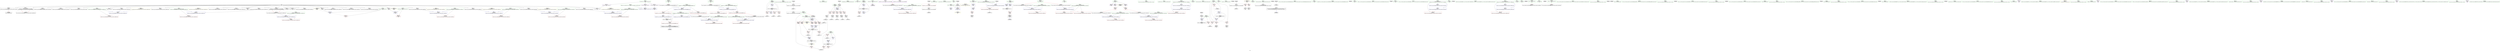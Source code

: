 digraph "SVFG" {
	label="SVFG";

	Node0x558528d88f50 [shape=record,color=grey,label="{NodeID: 0\nNullPtr}"];
	Node0x558528d88f50 -> Node0x558528dab340[style=solid];
	Node0x558528d88f50 -> Node0x558528dab440[style=solid];
	Node0x558528d88f50 -> Node0x558528dab510[style=solid];
	Node0x558528d88f50 -> Node0x558528db0940[style=solid];
	Node0x558528d88f50 -> Node0x558528db0a10[style=solid];
	Node0x558528d88f50 -> Node0x558528db0ae0[style=solid];
	Node0x558528d88f50 -> Node0x558528db0bb0[style=solid];
	Node0x558528d88f50 -> Node0x558528db0c80[style=solid];
	Node0x558528d88f50 -> Node0x558528db0d50[style=solid];
	Node0x558528d88f50 -> Node0x558528db0e20[style=solid];
	Node0x558528d88f50 -> Node0x558528db0ef0[style=solid];
	Node0x558528d88f50 -> Node0x558528db0fc0[style=solid];
	Node0x558528d88f50 -> Node0x558528db1090[style=solid];
	Node0x558528d88f50 -> Node0x558528db1160[style=solid];
	Node0x558528d88f50 -> Node0x558528db1230[style=solid];
	Node0x558528d88f50 -> Node0x558528db1300[style=solid];
	Node0x558528d88f50 -> Node0x558528db13d0[style=solid];
	Node0x558528d88f50 -> Node0x558528db14a0[style=solid];
	Node0x558528d88f50 -> Node0x558528db1570[style=solid];
	Node0x558528d88f50 -> Node0x558528db1640[style=solid];
	Node0x558528d88f50 -> Node0x558528db1710[style=solid];
	Node0x558528d88f50 -> Node0x558528db17e0[style=solid];
	Node0x558528d88f50 -> Node0x558528db18b0[style=solid];
	Node0x558528d88f50 -> Node0x558528db1980[style=solid];
	Node0x558528d88f50 -> Node0x558528db1a50[style=solid];
	Node0x558528d88f50 -> Node0x558528db8c10[style=solid];
	Node0x558528dbaf30 [shape=record,color=blue,label="{NodeID: 277\n510\<--524\nretval\<--\n_ZSt3maxINSt7__cxx1112basic_stringIcSt11char_traitsIcESaIcEEEERKT_S8_S8_\n}"];
	Node0x558528dbaf30 -> Node0x558528dd74a0[style=dashed];
	Node0x558528daea80 [shape=record,color=red,label="{NodeID: 194\n225\<--167\n\<--r\n_Z4ReadRi\n}"];
	Node0x558528daea80 -> Node0x558528dc52b0[style=solid];
	Node0x558528dab340 [shape=record,color=black,label="{NodeID: 111\n2\<--3\ndummyVal\<--dummyVal\n}"];
	Node0x558528da9ac0 [shape=record,color=green,label="{NodeID: 28\n429\<--1\n\<--dummyObj\nCan only get source location for instruction, argument, global var or function.}"];
	Node0x558528df11f0 [shape=record,color=black,label="{NodeID: 554\n100 = PHI(63, 63, )\n1st arg _ZStplIcSt11char_traitsIcESaIcEENSt7__cxx1112basic_stringIT_T0_T1_EERKS8_PKS5_ }"];
	Node0x558528df11f0 -> Node0x558528db8d10[style=solid];
	Node0x558528db0140 [shape=record,color=red,label="{NodeID: 222\n502\<--467\nexn\<--exn.slot\n_ZStplIcSt11char_traitsIcESaIcEENSt7__cxx1112basic_stringIT_T0_T1_EES5_RKS8_\n}"];
	Node0x558528db1dc0 [shape=record,color=black,label="{NodeID: 139\n75\<--73\nconv3\<--sub\n_Z6pluralNSt7__cxx1112basic_stringIcSt11char_traitsIcESaIcEEE\n}"];
	Node0x558528dac500 [shape=record,color=green,label="{NodeID: 56\n179\<--180\ngetchar\<--getchar_field_insensitive\n}"];
	Node0x558528db67b0 [shape=record,color=grey,label="{NodeID: 416\n219 = Binary(215, 218, )\n}"];
	Node0x558528db67b0 -> Node0x558528db6630[style=solid];
	Node0x558528db9940 [shape=record,color=blue,label="{NodeID: 250\n167\<--201\nr\<--\n_Z4ReadRi\n}"];
	Node0x558528db9940 -> Node0x558528dd37b0[style=dashed];
	Node0x558528db3480 [shape=record,color=purple,label="{NodeID: 167\n601\<--32\nllvm.global_ctors_0\<--llvm.global_ctors\nGlob }"];
	Node0x558528db3480 -> Node0x558528db8a10[style=solid];
	Node0x558528dade90 [shape=record,color=green,label="{NodeID: 84\n369\<--370\n_ZNSolsEPFRSoS_E\<--_ZNSolsEPFRSoS_E_field_insensitive\n}"];
	Node0x558528da7820 [shape=record,color=green,label="{NodeID: 1\n7\<--1\n__dso_handle\<--dummyObj\nGlob }"];
	Node0x558528dbb000 [shape=record,color=blue,label="{NodeID: 278\n510\<--527\nretval\<--\n_ZSt3maxINSt7__cxx1112basic_stringIcSt11char_traitsIcESaIcEEEERKT_S8_S8_\n}"];
	Node0x558528dbb000 -> Node0x558528dd74a0[style=dashed];
	Node0x558528daeb50 [shape=record,color=red,label="{NodeID: 195\n232\<--169\n\<--n\n_Z4ReadRi\n}"];
	Node0x558528daeb50 -> Node0x558528dc5130[style=solid];
	Node0x558528dab440 [shape=record,color=black,label="{NodeID: 112\n62\<--3\nagg.result\<--dummyVal\n_Z6pluralNSt7__cxx1112basic_stringIcSt11char_traitsIcESaIcEEE\n0th arg _Z6pluralNSt7__cxx1112basic_stringIcSt11char_traitsIcESaIcEEE |{<s0>6|<s1>7}}"];
	Node0x558528dab440:s0 -> Node0x558528df1010[style=solid,color=red];
	Node0x558528dab440:s1 -> Node0x558528df1010[style=solid,color=red];
	Node0x558528da9bc0 [shape=record,color=green,label="{NodeID: 29\n4\<--6\n_ZStL8__ioinit\<--_ZStL8__ioinit_field_insensitive\nGlob }"];
	Node0x558528da9bc0 -> Node0x558528db2c60[style=solid];
	Node0x558528df1340 [shape=record,color=black,label="{NodeID: 555\n101 = PHI(84, 89, )\n2nd arg _ZStplIcSt11char_traitsIcESaIcEENSt7__cxx1112basic_stringIT_T0_T1_EERKS8_PKS5_ }"];
	Node0x558528df1340 -> Node0x558528db8de0[style=solid];
	Node0x558528dda860 [shape=record,color=yellow,style=double,label="{NodeID: 472\n49V_1 = ENCHI(MR_49V_0)\npts\{419 \}\nFun[_ZStplIcSt11char_traitsIcESaIcEENSt7__cxx1112basic_stringIT_T0_T1_EERKS8_S5_]}"];
	Node0x558528dda860 -> Node0x558528dba640[style=dashed];
	Node0x558528db0210 [shape=record,color=red,label="{NodeID: 223\n503\<--469\nsel\<--ehselector.slot\n_ZStplIcSt11char_traitsIcESaIcEENSt7__cxx1112basic_stringIT_T0_T1_EES5_RKS8_\n}"];
	Node0x558528db1e90 [shape=record,color=black,label="{NodeID: 140\n80\<--79\nconv5\<--\n_Z6pluralNSt7__cxx1112basic_stringIcSt11char_traitsIcESaIcEEE\n}"];
	Node0x558528db1e90 -> Node0x558528dc5a30[style=solid];
	Node0x558528dac600 [shape=record,color=green,label="{NodeID: 57\n246\<--247\nmain\<--main_field_insensitive\n}"];
	Node0x558528dc4270 [shape=record,color=grey,label="{NodeID: 417\n215 = Binary(214, 216, )\n}"];
	Node0x558528dc4270 -> Node0x558528db67b0[style=solid];
	Node0x558528db9a10 [shape=record,color=blue,label="{NodeID: 251\n238\<--237\n\<--sub22\n_Z4ReadRi\n}"];
	Node0x558528db9a10 -> Node0x558528dd6fa0[style=dashed];
	Node0x558528db3580 [shape=record,color=purple,label="{NodeID: 168\n602\<--32\nllvm.global_ctors_1\<--llvm.global_ctors\nGlob }"];
	Node0x558528db3580 -> Node0x558528db8b10[style=solid];
	Node0x558528dadf90 [shape=record,color=green,label="{NodeID: 85\n393\<--394\n__gxx_personality_v0\<--__gxx_personality_v0_field_insensitive\n}"];
	Node0x558528da7b60 [shape=record,color=green,label="{NodeID: 2\n8\<--1\n.str\<--dummyObj\nGlob }"];
	Node0x558528dbb0d0 [shape=record,color=blue,label="{NodeID: 279\n546\<--544\n__lhs.addr\<--__lhs\n_ZStltIcSt11char_traitsIcESaIcEEbRKNSt7__cxx1112basic_stringIT_T0_T1_EESA_\n}"];
	Node0x558528dbb0d0 -> Node0x558528db06f0[style=dashed];
	Node0x558528daec20 [shape=record,color=red,label="{NodeID: 196\n214\<--213\n\<--\n_Z4ReadRi\n}"];
	Node0x558528daec20 -> Node0x558528dc4270[style=solid];
	Node0x558528dab510 [shape=record,color=black,label="{NodeID: 113\n63\<--3\ns\<--dummyVal\n_Z6pluralNSt7__cxx1112basic_stringIcSt11char_traitsIcESaIcEEE\n1st arg _Z6pluralNSt7__cxx1112basic_stringIcSt11char_traitsIcESaIcEEE |{<s0>6|<s1>7}}"];
	Node0x558528dab510:s0 -> Node0x558528df11f0[style=solid,color=red];
	Node0x558528dab510:s1 -> Node0x558528df11f0[style=solid,color=red];
	Node0x558528da9cc0 [shape=record,color=green,label="{NodeID: 30\n12\<--14\n_ZL2PI\<--_ZL2PI_field_insensitive\nGlob }"];
	Node0x558528da9cc0 -> Node0x558528db8980[style=solid];
	Node0x558528da9cc0 -> Node0x558528db91f0[style=solid];
	Node0x558528df1490 [shape=record,color=black,label="{NodeID: 556\n508 = PHI(263, )\n0th arg _ZSt3maxINSt7__cxx1112basic_stringIcSt11char_traitsIcESaIcEEEERKT_S8_S8_ }"];
	Node0x558528df1490 -> Node0x558528dbad90[style=solid];
	Node0x558528dda940 [shape=record,color=yellow,style=double,label="{NodeID: 473\n51V_1 = ENCHI(MR_51V_0)\npts\{421 \}\nFun[_ZStplIcSt11char_traitsIcESaIcEENSt7__cxx1112basic_stringIT_T0_T1_EERKS8_S5_]}"];
	Node0x558528dda940 -> Node0x558528dba710[style=dashed];
	Node0x558528db02e0 [shape=record,color=red,label="{NodeID: 224\n530\<--510\n\<--retval\n_ZSt3maxINSt7__cxx1112basic_stringIcSt11char_traitsIcESaIcEEEERKT_S8_S8_\n}"];
	Node0x558528db02e0 -> Node0x558528db2ac0[style=solid];
	Node0x558528db1f60 [shape=record,color=black,label="{NodeID: 141\n152\<--148\nconv\<--call\n__cxx_global_var_init.2\n}"];
	Node0x558528db1f60 -> Node0x558528db91f0[style=solid];
	Node0x558528dac700 [shape=record,color=green,label="{NodeID: 58\n249\<--250\nretval\<--retval_field_insensitive\nmain\n}"];
	Node0x558528dac700 -> Node0x558528daedc0[style=solid];
	Node0x558528dac700 -> Node0x558528db9bb0[style=solid];
	Node0x558528dac700 -> Node0x558528dba230[style=solid];
	Node0x558528dc43b0 [shape=record,color=grey,label="{NodeID: 418\n479 = Binary(478, 429, )\n}"];
	Node0x558528db9ae0 [shape=record,color=blue,label="{NodeID: 252\n161\<--125\nretval\<--\n_Z4ReadRi\n}"];
	Node0x558528db9ae0 -> Node0x558528dd6aa0[style=dashed];
	Node0x558528db3680 [shape=record,color=purple,label="{NodeID: 169\n603\<--32\nllvm.global_ctors_2\<--llvm.global_ctors\nGlob }"];
	Node0x558528db3680 -> Node0x558528db8c10[style=solid];
	Node0x558528dae090 [shape=record,color=green,label="{NodeID: 86\n412\<--413\n__lhs.addr\<--__lhs.addr_field_insensitive\n_ZStplIcSt11char_traitsIcESaIcEENSt7__cxx1112basic_stringIT_T0_T1_EERKS8_S5_\n}"];
	Node0x558528dae090 -> Node0x558528daf920[style=solid];
	Node0x558528dae090 -> Node0x558528dba300[style=solid];
	Node0x558528da7c20 [shape=record,color=green,label="{NodeID: 3\n10\<--1\n.str.1\<--dummyObj\nGlob }"];
	Node0x558528dbb1a0 [shape=record,color=blue,label="{NodeID: 280\n548\<--545\n__rhs.addr\<--__rhs\n_ZStltIcSt11char_traitsIcESaIcEEbRKNSt7__cxx1112basic_stringIT_T0_T1_EESA_\n}"];
	Node0x558528dbb1a0 -> Node0x558528db07c0[style=dashed];
	Node0x558528daecf0 [shape=record,color=red,label="{NodeID: 197\n236\<--235\n\<--\n_Z4ReadRi\n}"];
	Node0x558528daecf0 -> Node0x558528db64b0[style=solid];
	Node0x558528db0940 [shape=record,color=black,label="{NodeID: 114\n128\<--3\n\<--dummyVal\n_ZStplIcSt11char_traitsIcESaIcEENSt7__cxx1112basic_stringIT_T0_T1_EERKS8_PKS5_\n}"];
	Node0x558528da9dc0 [shape=record,color=green,label="{NodeID: 31\n32\<--36\nllvm.global_ctors\<--llvm.global_ctors_field_insensitive\nGlob }"];
	Node0x558528da9dc0 -> Node0x558528db3480[style=solid];
	Node0x558528da9dc0 -> Node0x558528db3580[style=solid];
	Node0x558528da9dc0 -> Node0x558528db3680[style=solid];
	Node0x558528df15a0 [shape=record,color=black,label="{NodeID: 557\n509 = PHI(265, )\n1st arg _ZSt3maxINSt7__cxx1112basic_stringIcSt11char_traitsIcESaIcEEEERKT_S8_S8_ }"];
	Node0x558528df15a0 -> Node0x558528dbae60[style=solid];
	Node0x558528db03b0 [shape=record,color=red,label="{NodeID: 225\n518\<--512\n\<--__a.addr\n_ZSt3maxINSt7__cxx1112basic_stringIcSt11char_traitsIcESaIcEEEERKT_S8_S8_\n|{<s0>51}}"];
	Node0x558528db03b0:s0 -> Node0x558528b4bf10[style=solid,color=red];
	Node0x558528db2030 [shape=record,color=black,label="{NodeID: 142\n181\<--178\nconv\<--call\n_Z4ReadRi\n}"];
	Node0x558528db2030 -> Node0x558528db9600[style=solid];
	Node0x558528dac7d0 [shape=record,color=green,label="{NodeID: 59\n251\<--252\nT\<--T_field_insensitive\nmain\n|{|<s1>19}}"];
	Node0x558528dac7d0 -> Node0x558528daee90[style=solid];
	Node0x558528dac7d0:s1 -> Node0x558528dedd20[style=solid,color=red];
	Node0x558528dc4530 [shape=record,color=grey,label="{NodeID: 419\n73 = Binary(72, 74, )\n}"];
	Node0x558528dc4530 -> Node0x558528db1dc0[style=solid];
	Node0x558528db9bb0 [shape=record,color=blue,label="{NodeID: 253\n249\<--69\nretval\<--\nmain\n}"];
	Node0x558528db9bb0 -> Node0x558528dba230[style=dashed];
	Node0x558528db3780 [shape=record,color=purple,label="{NodeID: 170\n307\<--259\narraydecay\<--S\nmain\n}"];
	Node0x558528dae160 [shape=record,color=green,label="{NodeID: 87\n414\<--415\n__rhs.addr\<--__rhs.addr_field_insensitive\n_ZStplIcSt11char_traitsIcESaIcEENSt7__cxx1112basic_stringIT_T0_T1_EERKS8_S5_\n}"];
	Node0x558528dae160 -> Node0x558528daf9f0[style=solid];
	Node0x558528dae160 -> Node0x558528dba3d0[style=solid];
	Node0x558528da7ce0 [shape=record,color=green,label="{NodeID: 4\n13\<--1\n\<--dummyObj\nCan only get source location for instruction, argument, global var or function.}"];
	Node0x558528dd6aa0 [shape=record,color=black,label="{NodeID: 447\nMR_14V_4 = PHI(MR_14V_3, MR_14V_2, )\npts\{162 \}\n}"];
	Node0x558528dd6aa0 -> Node0x558528db4070[style=dashed];
	Node0x558528daedc0 [shape=record,color=red,label="{NodeID: 198\n380\<--249\n\<--retval\nmain\n}"];
	Node0x558528daedc0 -> Node0x558528db29f0[style=solid];
	Node0x558528db0a10 [shape=record,color=black,label="{NodeID: 115\n129\<--3\n\<--dummyVal\n_ZStplIcSt11char_traitsIcESaIcEENSt7__cxx1112basic_stringIT_T0_T1_EERKS8_PKS5_\n}"];
	Node0x558528db0a10 -> Node0x558528db9050[style=solid];
	Node0x558528da9ec0 [shape=record,color=green,label="{NodeID: 32\n37\<--38\n__cxx_global_var_init\<--__cxx_global_var_init_field_insensitive\n}"];
	Node0x558528df16b0 [shape=record,color=black,label="{NodeID: 558\n569 = PHI(560, )\n0th arg __clang_call_terminate }"];
	Node0x558528db0480 [shape=record,color=red,label="{NodeID: 226\n527\<--512\n\<--__a.addr\n_ZSt3maxINSt7__cxx1112basic_stringIcSt11char_traitsIcESaIcEEEERKT_S8_S8_\n}"];
	Node0x558528db0480 -> Node0x558528dbb000[style=solid];
	Node0x558528db2100 [shape=record,color=black,label="{NodeID: 143\n184\<--183\nconv1\<--\n_Z4ReadRi\n}"];
	Node0x558528db2100 -> Node0x558528dc58b0[style=solid];
	Node0x558528dac8a0 [shape=record,color=green,label="{NodeID: 60\n253\<--254\nt\<--t_field_insensitive\nmain\n}"];
	Node0x558528dac8a0 -> Node0x558528daef60[style=solid];
	Node0x558528dac8a0 -> Node0x558528daf030[style=solid];
	Node0x558528dac8a0 -> Node0x558528daf100[style=solid];
	Node0x558528dac8a0 -> Node0x558528db9c80[style=solid];
	Node0x558528dac8a0 -> Node0x558528dba160[style=solid];
	Node0x558528dc46b0 [shape=record,color=grey,label="{NodeID: 420\n373 = Binary(372, 74, )\n}"];
	Node0x558528dc46b0 -> Node0x558528dba160[style=solid];
	Node0x558528db9c80 [shape=record,color=blue,label="{NodeID: 254\n253\<--74\nt\<--\nmain\n}"];
	Node0x558528db9c80 -> Node0x558528dd42a0[style=dashed];
	Node0x558528db3850 [shape=record,color=purple,label="{NodeID: 171\n325\<--259\narrayidx\<--S\nmain\n}"];
	Node0x558528db3850 -> Node0x558528daf780[style=solid];
	Node0x558528dae230 [shape=record,color=green,label="{NodeID: 88\n416\<--417\nnrvo\<--nrvo_field_insensitive\n_ZStplIcSt11char_traitsIcESaIcEENSt7__cxx1112basic_stringIT_T0_T1_EERKS8_S5_\n}"];
	Node0x558528dae230 -> Node0x558528dafac0[style=solid];
	Node0x558528dae230 -> Node0x558528dba4a0[style=solid];
	Node0x558528dae230 -> Node0x558528dba570[style=solid];
	Node0x558528da8550 [shape=record,color=green,label="{NodeID: 5\n15\<--1\n.str.3\<--dummyObj\nGlob }"];
	Node0x558528dd6fa0 [shape=record,color=black,label="{NodeID: 448\nMR_24V_9 = PHI(MR_24V_7, MR_24V_3, )\npts\{252 \}\n|{<s0>19}}"];
	Node0x558528dd6fa0:s0 -> Node0x558528ddf260[style=dashed,color=blue];
	Node0x558528daee90 [shape=record,color=red,label="{NodeID: 199\n295\<--251\n\<--T\nmain\n}"];
	Node0x558528daee90 -> Node0x558528dc4830[style=solid];
	Node0x558528db0ae0 [shape=record,color=black,label="{NodeID: 116\n131\<--3\n\<--dummyVal\n_ZStplIcSt11char_traitsIcESaIcEENSt7__cxx1112basic_stringIT_T0_T1_EERKS8_PKS5_\n}"];
	Node0x558528db0ae0 -> Node0x558528db9120[style=solid];
	Node0x558528da9fc0 [shape=record,color=green,label="{NodeID: 33\n41\<--42\n_ZNSt8ios_base4InitC1Ev\<--_ZNSt8ios_base4InitC1Ev_field_insensitive\n}"];
	Node0x558528df26c0 [shape=record,color=black,label="{NodeID: 559\n76 = PHI()\n}"];
	Node0x558528df26c0 -> Node0x558528db3b90[style=solid];
	Node0x558528db0550 [shape=record,color=red,label="{NodeID: 227\n519\<--514\n\<--__b.addr\n_ZSt3maxINSt7__cxx1112basic_stringIcSt11char_traitsIcESaIcEEEERKT_S8_S8_\n|{<s0>51}}"];
	Node0x558528db0550:s0 -> Node0x558528defaf0[style=solid,color=red];
	Node0x558528db21d0 [shape=record,color=black,label="{NodeID: 144\n193\<--192\nconv2\<--\n_Z4ReadRi\n}"];
	Node0x558528db21d0 -> Node0x558528dc4e30[style=solid];
	Node0x558528dac970 [shape=record,color=green,label="{NodeID: 61\n255\<--256\nN\<--N_field_insensitive\nmain\n}"];
	Node0x558528dac970 -> Node0x558528daf1d0[style=solid];
	Node0x558528dac970 -> Node0x558528db9d50[style=solid];
	Node0x558528dc4830 [shape=record,color=grey,label="{NodeID: 421\n296 = cmp(294, 295, )\n}"];
	Node0x558528db9d50 [shape=record,color=blue,label="{NodeID: 255\n255\<--311\nN\<--conv\nmain\n}"];
	Node0x558528db9d50 -> Node0x558528daf1d0[style=dashed];
	Node0x558528db9d50 -> Node0x558528dd47a0[style=dashed];
	Node0x558528db3920 [shape=record,color=purple,label="{NodeID: 172\n336\<--259\narrayidx17\<--S\nmain\n}"];
	Node0x558528db3920 -> Node0x558528daf850[style=solid];
	Node0x558528dae300 [shape=record,color=green,label="{NodeID: 89\n418\<--419\nexn.slot\<--exn.slot_field_insensitive\n_ZStplIcSt11char_traitsIcESaIcEENSt7__cxx1112basic_stringIT_T0_T1_EERKS8_S5_\n}"];
	Node0x558528dae300 -> Node0x558528dafb90[style=solid];
	Node0x558528dae300 -> Node0x558528dba640[style=solid];
	Node0x558528da85e0 [shape=record,color=green,label="{NodeID: 6\n17\<--1\n.str.4\<--dummyObj\nGlob }"];
	Node0x558528ddf260 [shape=record,color=yellow,style=double,label="{NodeID: 532\n24V_2 = CSCHI(MR_24V_1)\npts\{252 \}\nCS[]}"];
	Node0x558528ddf260 -> Node0x558528daee90[style=dashed];
	Node0x558528dd74a0 [shape=record,color=black,label="{NodeID: 449\nMR_65V_3 = PHI(MR_65V_4, MR_65V_2, )\npts\{511 \}\n}"];
	Node0x558528dd74a0 -> Node0x558528db02e0[style=dashed];
	Node0x558528daef60 [shape=record,color=red,label="{NodeID: 200\n294\<--253\n\<--t\nmain\n}"];
	Node0x558528daef60 -> Node0x558528dc4830[style=solid];
	Node0x558528db0bb0 [shape=record,color=black,label="{NodeID: 117\n142\<--3\nlpad.val\<--dummyVal\n_ZStplIcSt11char_traitsIcESaIcEENSt7__cxx1112basic_stringIT_T0_T1_EERKS8_PKS5_\n}"];
	Node0x558528daa0c0 [shape=record,color=green,label="{NodeID: 34\n47\<--48\n__cxa_atexit\<--__cxa_atexit_field_insensitive\n}"];
	Node0x558528df2820 [shape=record,color=black,label="{NodeID: 560\n121 = PHI()\n}"];
	Node0x558528ddacf0 [shape=record,color=yellow,style=double,label="{NodeID: 477\n8V_1 = ENCHI(MR_8V_0)\npts\{109 \}\nFun[_ZStplIcSt11char_traitsIcESaIcEENSt7__cxx1112basic_stringIT_T0_T1_EERKS8_PKS5_]}"];
	Node0x558528ddacf0 -> Node0x558528db9050[style=dashed];
	Node0x558528db0620 [shape=record,color=red,label="{NodeID: 228\n524\<--514\n\<--__b.addr\n_ZSt3maxINSt7__cxx1112basic_stringIcSt11char_traitsIcESaIcEEEERKT_S8_S8_\n}"];
	Node0x558528db0620 -> Node0x558528dbaf30[style=solid];
	Node0x558528db22a0 [shape=record,color=black,label="{NodeID: 145\n204\<--203\nconv7\<--\n_Z4ReadRi\n}"];
	Node0x558528db22a0 -> Node0x558528dc55b0[style=solid];
	Node0x558528daca40 [shape=record,color=green,label="{NodeID: 62\n257\<--258\ni\<--i_field_insensitive\nmain\n}"];
	Node0x558528daca40 -> Node0x558528daf2a0[style=solid];
	Node0x558528daca40 -> Node0x558528daf370[style=solid];
	Node0x558528daca40 -> Node0x558528daf440[style=solid];
	Node0x558528daca40 -> Node0x558528daf510[style=solid];
	Node0x558528daca40 -> Node0x558528db9e20[style=solid];
	Node0x558528daca40 -> Node0x558528db9ef0[style=solid];
	Node0x558528dc49b0 [shape=record,color=grey,label="{NodeID: 422\n68 = cmp(67, 69, )\n}"];
	Node0x558528db9e20 [shape=record,color=blue,label="{NodeID: 256\n257\<--69\ni\<--\nmain\n}"];
	Node0x558528db9e20 -> Node0x558528daf2a0[style=dashed];
	Node0x558528db9e20 -> Node0x558528daf370[style=dashed];
	Node0x558528db9e20 -> Node0x558528daf440[style=dashed];
	Node0x558528db9e20 -> Node0x558528daf510[style=dashed];
	Node0x558528db9e20 -> Node0x558528db9ef0[style=dashed];
	Node0x558528db9e20 -> Node0x558528dd4ca0[style=dashed];
	Node0x558528db39f0 [shape=record,color=red,label="{NodeID: 173\n276\<--19\n\<--stdin\nmain\n}"];
	Node0x558528db39f0 -> Node0x558528db25e0[style=solid];
	Node0x558528dae3d0 [shape=record,color=green,label="{NodeID: 90\n420\<--421\nehselector.slot\<--ehselector.slot_field_insensitive\n_ZStplIcSt11char_traitsIcESaIcEENSt7__cxx1112basic_stringIT_T0_T1_EERKS8_S5_\n}"];
	Node0x558528dae3d0 -> Node0x558528dafc60[style=solid];
	Node0x558528dae3d0 -> Node0x558528dba710[style=solid];
	Node0x558528da8670 [shape=record,color=green,label="{NodeID: 7\n19\<--1\nstdin\<--dummyObj\nGlob }"];
	Node0x558528ddf3c0 [shape=record,color=yellow,style=double,label="{NodeID: 533\n12V_2 = CSCHI(MR_12V_1)\npts\{14 \}\nCS[]}"];
	Node0x558528daf030 [shape=record,color=red,label="{NodeID: 201\n298\<--253\n\<--t\nmain\n}"];
	Node0x558528db0c80 [shape=record,color=black,label="{NodeID: 118\n143\<--3\nlpad.val1\<--dummyVal\n_ZStplIcSt11char_traitsIcESaIcEENSt7__cxx1112basic_stringIT_T0_T1_EERKS8_PKS5_\n}"];
	Node0x558528daa1c0 [shape=record,color=green,label="{NodeID: 35\n46\<--52\n_ZNSt8ios_base4InitD1Ev\<--_ZNSt8ios_base4InitD1Ev_field_insensitive\n}"];
	Node0x558528daa1c0 -> Node0x558528db1b20[style=solid];
	Node0x558528df28f0 [shape=record,color=black,label="{NodeID: 561\n363 = PHI()\n}"];
	Node0x558528ddadd0 [shape=record,color=yellow,style=double,label="{NodeID: 478\n10V_1 = ENCHI(MR_10V_0)\npts\{111 \}\nFun[_ZStplIcSt11char_traitsIcESaIcEENSt7__cxx1112basic_stringIT_T0_T1_EERKS8_PKS5_]}"];
	Node0x558528ddadd0 -> Node0x558528db9120[style=dashed];
	Node0x558528db06f0 [shape=record,color=red,label="{NodeID: 229\n552\<--546\n\<--__lhs.addr\n_ZStltIcSt11char_traitsIcESaIcEEbRKNSt7__cxx1112basic_stringIT_T0_T1_EESA_\n}"];
	Node0x558528db2370 [shape=record,color=black,label="{NodeID: 146\n209\<--208\nconv10\<--\n_Z4ReadRi\n}"];
	Node0x558528db2370 -> Node0x558528dc5430[style=solid];
	Node0x558528dacb10 [shape=record,color=green,label="{NodeID: 63\n259\<--260\nS\<--S_field_insensitive\nmain\n}"];
	Node0x558528dacb10 -> Node0x558528db3780[style=solid];
	Node0x558528dacb10 -> Node0x558528db3850[style=solid];
	Node0x558528dacb10 -> Node0x558528db3920[style=solid];
	Node0x558528dc4b30 [shape=record,color=grey,label="{NodeID: 423\n557 = cmp(554, 69, )\n}"];
	Node0x558528dc4b30 -> Node0x558528db2b90[style=solid];
	Node0x558528db9ef0 [shape=record,color=blue,label="{NodeID: 257\n257\<--351\ni\<--inc\nmain\n}"];
	Node0x558528db9ef0 -> Node0x558528daf2a0[style=dashed];
	Node0x558528db9ef0 -> Node0x558528daf370[style=dashed];
	Node0x558528db9ef0 -> Node0x558528daf440[style=dashed];
	Node0x558528db9ef0 -> Node0x558528daf510[style=dashed];
	Node0x558528db9ef0 -> Node0x558528db9ef0[style=dashed];
	Node0x558528db9ef0 -> Node0x558528dd4ca0[style=dashed];
	Node0x558528db3ac0 [shape=record,color=red,label="{NodeID: 174\n282\<--24\n\<--stdout\nmain\n}"];
	Node0x558528db3ac0 -> Node0x558528db26b0[style=solid];
	Node0x558528dae4a0 [shape=record,color=green,label="{NodeID: 91\n430\<--431\n_ZNSt7__cxx1112basic_stringIcSt11char_traitsIcESaIcEE6appendEmc\<--_ZNSt7__cxx1112basic_stringIcSt11char_traitsIcESaIcEE6appendEmc_field_insensitive\n}"];
	Node0x558528da8700 [shape=record,color=green,label="{NodeID: 8\n20\<--1\n.str.5\<--dummyObj\nGlob }"];
	Node0x558528dedd20 [shape=record,color=black,label="{NodeID: 534\n160 = PHI(251, )\n0th arg _Z4ReadRi }"];
	Node0x558528dedd20 -> Node0x558528db92c0[style=solid];
	Node0x558528daf100 [shape=record,color=red,label="{NodeID: 202\n372\<--253\n\<--t\nmain\n}"];
	Node0x558528daf100 -> Node0x558528dc46b0[style=solid];
	Node0x558528db0d50 [shape=record,color=black,label="{NodeID: 119\n354\<--3\n\<--dummyVal\nmain\n}"];
	Node0x558528daa2c0 [shape=record,color=green,label="{NodeID: 36\n59\<--60\n_Z6pluralNSt7__cxx1112basic_stringIcSt11char_traitsIcESaIcEEE\<--_Z6pluralNSt7__cxx1112basic_stringIcSt11char_traitsIcESaIcEEE_field_insensitive\n}"];
	Node0x558528df2a20 [shape=record,color=black,label="{NodeID: 562\n366 = PHI()\n}"];
	Node0x558528db07c0 [shape=record,color=red,label="{NodeID: 230\n553\<--548\n\<--__rhs.addr\n_ZStltIcSt11char_traitsIcESaIcEEbRKNSt7__cxx1112basic_stringIT_T0_T1_EESA_\n}"];
	Node0x558528db2440 [shape=record,color=black,label="{NodeID: 147\n218\<--217\nconv13\<--\n_Z4ReadRi\n}"];
	Node0x558528db2440 -> Node0x558528db67b0[style=solid];
	Node0x558528dacbe0 [shape=record,color=green,label="{NodeID: 64\n261\<--262\nans\<--ans_field_insensitive\nmain\n|{<s0>24|<s1>27}}"];
	Node0x558528dacbe0:s0 -> Node0x558528df0df0[style=solid,color=red];
	Node0x558528dacbe0:s1 -> Node0x558528df0bd0[style=solid,color=red];
	Node0x558528dc4cb0 [shape=record,color=grey,label="{NodeID: 424\n321 = cmp(319, 320, )\n}"];
	Node0x558528db9fc0 [shape=record,color=blue,label="{NodeID: 258\n267\<--355\nexn.slot\<--\nmain\n}"];
	Node0x558528db9fc0 -> Node0x558528daf5e0[style=dashed];
	Node0x558528db3b90 [shape=record,color=red,label="{NodeID: 175\n79\<--76\n\<--call4\n_Z6pluralNSt7__cxx1112basic_stringIcSt11char_traitsIcESaIcEEE\n}"];
	Node0x558528db3b90 -> Node0x558528db1e90[style=solid];
	Node0x558528dae5a0 [shape=record,color=green,label="{NodeID: 92\n459\<--460\n__lhs.addr\<--__lhs.addr_field_insensitive\n_ZStplIcSt11char_traitsIcESaIcEENSt7__cxx1112basic_stringIT_T0_T1_EES5_RKS8_\n}"];
	Node0x558528dae5a0 -> Node0x558528dafd30[style=solid];
	Node0x558528dae5a0 -> Node0x558528dba7e0[style=solid];
	Node0x558528da87c0 [shape=record,color=green,label="{NodeID: 9\n22\<--1\n.str.6\<--dummyObj\nGlob }"];
	Node0x558528b4bf10 [shape=record,color=black,label="{NodeID: 535\n544 = PHI(518, )\n0th arg _ZStltIcSt11char_traitsIcESaIcEEbRKNSt7__cxx1112basic_stringIT_T0_T1_EESA_ }"];
	Node0x558528b4bf10 -> Node0x558528dbb0d0[style=solid];
	Node0x558528daf1d0 [shape=record,color=red,label="{NodeID: 203\n320\<--255\n\<--N\nmain\n}"];
	Node0x558528daf1d0 -> Node0x558528dc4cb0[style=solid];
	Node0x558528db0e20 [shape=record,color=black,label="{NodeID: 120\n355\<--3\n\<--dummyVal\nmain\n}"];
	Node0x558528db0e20 -> Node0x558528db9fc0[style=solid];
	Node0x558528daa3c0 [shape=record,color=green,label="{NodeID: 37\n65\<--66\n_ZNKSt7__cxx1112basic_stringIcSt11char_traitsIcESaIcEE4sizeEv\<--_ZNKSt7__cxx1112basic_stringIcSt11char_traitsIcESaIcEE4sizeEv_field_insensitive\n}"];
	Node0x558528df2af0 [shape=record,color=black,label="{NodeID: 563\n44 = PHI()\n}"];
	Node0x558528db8980 [shape=record,color=blue,label="{NodeID: 231\n12\<--13\n_ZL2PI\<--\nGlob }"];
	Node0x558528db2510 [shape=record,color=black,label="{NodeID: 148\n159\<--243\n_Z4ReadRi_ret\<--\n_Z4ReadRi\n|{<s0>19}}"];
	Node0x558528db2510:s0 -> Node0x558528df3020[style=solid,color=blue];
	Node0x558528daccb0 [shape=record,color=green,label="{NodeID: 65\n263\<--264\ns1\<--s1_field_insensitive\nmain\n|{<s0>30}}"];
	Node0x558528daccb0:s0 -> Node0x558528df1490[style=solid,color=red];
	Node0x558528dc4e30 [shape=record,color=grey,label="{NodeID: 425\n194 = cmp(193, 195, )\n}"];
	Node0x558528dba090 [shape=record,color=blue,label="{NodeID: 259\n269\<--357\nehselector.slot\<--\nmain\n}"];
	Node0x558528dba090 -> Node0x558528daf6b0[style=dashed];
	Node0x558528db3c60 [shape=record,color=red,label="{NodeID: 176\n116\<--102\n\<--__lhs.addr\n_ZStplIcSt11char_traitsIcESaIcEENSt7__cxx1112basic_stringIT_T0_T1_EERKS8_PKS5_\n}"];
	Node0x558528dae670 [shape=record,color=green,label="{NodeID: 93\n461\<--462\n__rhs.addr\<--__rhs.addr_field_insensitive\n_ZStplIcSt11char_traitsIcESaIcEENSt7__cxx1112basic_stringIT_T0_T1_EES5_RKS8_\n}"];
	Node0x558528dae670 -> Node0x558528dafe00[style=solid];
	Node0x558528dae670 -> Node0x558528dafed0[style=solid];
	Node0x558528dae670 -> Node0x558528dba8b0[style=solid];
	Node0x558528da88c0 [shape=record,color=green,label="{NodeID: 10\n24\<--1\nstdout\<--dummyObj\nGlob }"];
	Node0x558528defaf0 [shape=record,color=black,label="{NodeID: 536\n545 = PHI(519, )\n1st arg _ZStltIcSt11char_traitsIcESaIcEEbRKNSt7__cxx1112basic_stringIT_T0_T1_EESA_ }"];
	Node0x558528defaf0 -> Node0x558528dbb1a0[style=solid];
	Node0x558528daf2a0 [shape=record,color=red,label="{NodeID: 204\n319\<--257\n\<--i\nmain\n}"];
	Node0x558528daf2a0 -> Node0x558528dc4cb0[style=solid];
	Node0x558528db0ef0 [shape=record,color=black,label="{NodeID: 121\n357\<--3\n\<--dummyVal\nmain\n}"];
	Node0x558528db0ef0 -> Node0x558528dba090[style=solid];
	Node0x558528daa4c0 [shape=record,color=green,label="{NodeID: 38\n77\<--78\n_ZNSt7__cxx1112basic_stringIcSt11char_traitsIcESaIcEEixEm\<--_ZNSt7__cxx1112basic_stringIcSt11char_traitsIcESaIcEEixEm_field_insensitive\n}"];
	Node0x558528df2bc0 [shape=record,color=black,label="{NodeID: 564\n64 = PHI()\n}"];
	Node0x558528df2bc0 -> Node0x558528db1c20[style=solid];
	Node0x558528db8a10 [shape=record,color=blue,label="{NodeID: 232\n601\<--33\nllvm.global_ctors_0\<--\nGlob }"];
	Node0x558528db25e0 [shape=record,color=black,label="{NodeID: 149\n279\<--276\ncall\<--\nmain\n}"];
	Node0x558528dacd80 [shape=record,color=green,label="{NodeID: 66\n265\<--266\ns2\<--s2_field_insensitive\nmain\n|{<s0>30}}"];
	Node0x558528dacd80:s0 -> Node0x558528df15a0[style=solid,color=red];
	Node0x558528dc4fb0 [shape=record,color=grey,label="{NodeID: 426\n188 = cmp(187, 173, )\n}"];
	Node0x558528dba160 [shape=record,color=blue,label="{NodeID: 260\n253\<--373\nt\<--inc29\nmain\n}"];
	Node0x558528dba160 -> Node0x558528dd42a0[style=dashed];
	Node0x558528db3d30 [shape=record,color=red,label="{NodeID: 177\n120\<--104\n\<--__rhs.addr\n_ZStplIcSt11char_traitsIcESaIcEENSt7__cxx1112basic_stringIT_T0_T1_EERKS8_PKS5_\n}"];
	Node0x558528dae740 [shape=record,color=green,label="{NodeID: 94\n463\<--464\nnrvo\<--nrvo_field_insensitive\n_ZStplIcSt11char_traitsIcESaIcEENSt7__cxx1112basic_stringIT_T0_T1_EES5_RKS8_\n}"];
	Node0x558528dae740 -> Node0x558528daffa0[style=solid];
	Node0x558528dae740 -> Node0x558528dba980[style=solid];
	Node0x558528dae740 -> Node0x558528dbab20[style=solid];
	Node0x558528da89c0 [shape=record,color=green,label="{NodeID: 11\n25\<--1\n.str.7\<--dummyObj\nGlob }"];
	Node0x558528defc30 [shape=record,color=black,label="{NodeID: 537\n341 = PHI()\n}"];
	Node0x558528daf370 [shape=record,color=red,label="{NodeID: 205\n323\<--257\n\<--i\nmain\n}"];
	Node0x558528daf370 -> Node0x558528db2850[style=solid];
	Node0x558528db0fc0 [shape=record,color=black,label="{NodeID: 122\n384\<--3\nlpad.val\<--dummyVal\nmain\n}"];
	Node0x558528daa5c0 [shape=record,color=green,label="{NodeID: 39\n86\<--87\n_ZStplIcSt11char_traitsIcESaIcEENSt7__cxx1112basic_stringIT_T0_T1_EERKS8_PKS5_\<--_ZStplIcSt11char_traitsIcESaIcEENSt7__cxx1112basic_stringIT_T0_T1_EERKS8_PKS5__field_insensitive\n}"];
	Node0x558528df2d20 [shape=record,color=black,label="{NodeID: 565\n71 = PHI()\n}"];
	Node0x558528df2d20 -> Node0x558528db1cf0[style=solid];
	Node0x558528ddb180 [shape=record,color=yellow,style=double,label="{NodeID: 482\n12V_1 = ENCHI(MR_12V_0)\npts\{14 \}\nFun[_GLOBAL__sub_I_sourspinach_0_0.cpp]|{<s0>57}}"];
	Node0x558528ddb180:s0 -> Node0x558528db91f0[style=dashed,color=red];
	Node0x558528db8b10 [shape=record,color=blue,label="{NodeID: 233\n602\<--34\nllvm.global_ctors_1\<--_GLOBAL__sub_I_sourspinach_0_0.cpp\nGlob }"];
	Node0x558528db26b0 [shape=record,color=black,label="{NodeID: 150\n285\<--282\ncall1\<--\nmain\n}"];
	Node0x558528dace50 [shape=record,color=green,label="{NodeID: 67\n267\<--268\nexn.slot\<--exn.slot_field_insensitive\nmain\n}"];
	Node0x558528dace50 -> Node0x558528daf5e0[style=solid];
	Node0x558528dace50 -> Node0x558528db9fc0[style=solid];
	Node0x558528dc5130 [shape=record,color=grey,label="{NodeID: 427\n233 = cmp(232, 173, )\n}"];
	Node0x558528dba230 [shape=record,color=blue,label="{NodeID: 261\n249\<--69\nretval\<--\nmain\n}"];
	Node0x558528dba230 -> Node0x558528daedc0[style=dashed];
	Node0x558528db3e00 [shape=record,color=red,label="{NodeID: 178\n126\<--106\nnrvo.val\<--nrvo\n_ZStplIcSt11char_traitsIcESaIcEENSt7__cxx1112basic_stringIT_T0_T1_EERKS8_PKS5_\n}"];
	Node0x558528dae810 [shape=record,color=green,label="{NodeID: 95\n465\<--466\n__len\<--__len_field_insensitive\n_ZStplIcSt11char_traitsIcESaIcEENSt7__cxx1112basic_stringIT_T0_T1_EES5_RKS8_\n}"];
	Node0x558528dae810 -> Node0x558528db0070[style=solid];
	Node0x558528dae810 -> Node0x558528dbaa50[style=solid];
	Node0x558528da8ac0 [shape=record,color=green,label="{NodeID: 12\n27\<--1\n.str.8\<--dummyObj\nGlob }"];
	Node0x558528defd00 [shape=record,color=black,label="{NodeID: 538\n343 = PHI(507, )\n}"];
	Node0x558528daf440 [shape=record,color=red,label="{NodeID: 206\n334\<--257\n\<--i\nmain\n}"];
	Node0x558528daf440 -> Node0x558528db2920[style=solid];
	Node0x558528db1090 [shape=record,color=black,label="{NodeID: 123\n385\<--3\nlpad.val31\<--dummyVal\nmain\n}"];
	Node0x558528daa6c0 [shape=record,color=green,label="{NodeID: 40\n102\<--103\n__lhs.addr\<--__lhs.addr_field_insensitive\n_ZStplIcSt11char_traitsIcESaIcEENSt7__cxx1112basic_stringIT_T0_T1_EERKS8_PKS5_\n}"];
	Node0x558528daa6c0 -> Node0x558528db3c60[style=solid];
	Node0x558528daa6c0 -> Node0x558528db8d10[style=solid];
	Node0x558528df2e20 [shape=record,color=black,label="{NodeID: 566\n148 = PHI()\n}"];
	Node0x558528df2e20 -> Node0x558528db1f60[style=solid];
	Node0x558528ddb290 [shape=record,color=yellow,style=double,label="{NodeID: 483\n26V_1 = ENCHI(MR_26V_0)\npts\{1 \}\nFun[main]}"];
	Node0x558528ddb290 -> Node0x558528db39f0[style=dashed];
	Node0x558528ddb290 -> Node0x558528db3ac0[style=dashed];
	Node0x558528db8c10 [shape=record,color=blue, style = dotted,label="{NodeID: 234\n603\<--3\nllvm.global_ctors_2\<--dummyVal\nGlob }"];
	Node0x558528db2780 [shape=record,color=black,label="{NodeID: 151\n311\<--308\nconv\<--call7\nmain\n}"];
	Node0x558528db2780 -> Node0x558528db9d50[style=solid];
	Node0x558528dacf20 [shape=record,color=green,label="{NodeID: 68\n269\<--270\nehselector.slot\<--ehselector.slot_field_insensitive\nmain\n}"];
	Node0x558528dacf20 -> Node0x558528daf6b0[style=solid];
	Node0x558528dacf20 -> Node0x558528dba090[style=solid];
	Node0x558528dc52b0 [shape=record,color=grey,label="{NodeID: 428\n226 = cmp(225, 173, )\n}"];
	Node0x558528dba300 [shape=record,color=blue,label="{NodeID: 262\n412\<--410\n__lhs.addr\<--__lhs\n_ZStplIcSt11char_traitsIcESaIcEENSt7__cxx1112basic_stringIT_T0_T1_EERKS8_S5_\n}"];
	Node0x558528dba300 -> Node0x558528daf920[style=dashed];
	Node0x558528db3ed0 [shape=record,color=red,label="{NodeID: 179\n140\<--108\nexn\<--exn.slot\n_ZStplIcSt11char_traitsIcESaIcEENSt7__cxx1112basic_stringIT_T0_T1_EERKS8_PKS5_\n}"];
	Node0x558528dab5e0 [shape=record,color=green,label="{NodeID: 96\n467\<--468\nexn.slot\<--exn.slot_field_insensitive\n_ZStplIcSt11char_traitsIcESaIcEENSt7__cxx1112basic_stringIT_T0_T1_EES5_RKS8_\n}"];
	Node0x558528dab5e0 -> Node0x558528db0140[style=solid];
	Node0x558528dab5e0 -> Node0x558528dbabf0[style=solid];
	Node0x558528da8bc0 [shape=record,color=green,label="{NodeID: 13\n29\<--1\n.str.9\<--dummyObj\nGlob }"];
	Node0x558528defe70 [shape=record,color=black,label="{NodeID: 539\n346 = PHI()\n}"];
	Node0x558528daf510 [shape=record,color=red,label="{NodeID: 207\n350\<--257\n\<--i\nmain\n}"];
	Node0x558528daf510 -> Node0x558528db6330[style=solid];
	Node0x558528db1160 [shape=record,color=black,label="{NodeID: 124\n435\<--3\n\<--dummyVal\n_ZStplIcSt11char_traitsIcESaIcEENSt7__cxx1112basic_stringIT_T0_T1_EERKS8_S5_\n}"];
	Node0x558528daa790 [shape=record,color=green,label="{NodeID: 41\n104\<--105\n__rhs.addr\<--__rhs.addr_field_insensitive\n_ZStplIcSt11char_traitsIcESaIcEENSt7__cxx1112basic_stringIT_T0_T1_EERKS8_PKS5_\n}"];
	Node0x558528daa790 -> Node0x558528db3d30[style=solid];
	Node0x558528daa790 -> Node0x558528db8de0[style=solid];
	Node0x558528df2f20 [shape=record,color=black,label="{NodeID: 567\n178 = PHI()\n}"];
	Node0x558528df2f20 -> Node0x558528db2030[style=solid];
	Node0x558528db8d10 [shape=record,color=blue,label="{NodeID: 235\n102\<--100\n__lhs.addr\<--__lhs\n_ZStplIcSt11char_traitsIcESaIcEENSt7__cxx1112basic_stringIT_T0_T1_EERKS8_PKS5_\n}"];
	Node0x558528db8d10 -> Node0x558528db3c60[style=dashed];
	Node0x558528db2850 [shape=record,color=black,label="{NodeID: 152\n324\<--323\nidxprom\<--\nmain\n}"];
	Node0x558528dacff0 [shape=record,color=green,label="{NodeID: 69\n271\<--272\nref.tmp\<--ref.tmp_field_insensitive\nmain\n|{<s0>24}}"];
	Node0x558528dacff0:s0 -> Node0x558528df0ce0[style=solid,color=red];
	Node0x558528dc5430 [shape=record,color=grey,label="{NodeID: 429\n210 = cmp(209, 211, )\n}"];
	Node0x558528dba3d0 [shape=record,color=blue,label="{NodeID: 263\n414\<--411\n__rhs.addr\<--__rhs\n_ZStplIcSt11char_traitsIcESaIcEENSt7__cxx1112basic_stringIT_T0_T1_EERKS8_S5_\n}"];
	Node0x558528dba3d0 -> Node0x558528daf9f0[style=dashed];
	Node0x558528db3fa0 [shape=record,color=red,label="{NodeID: 180\n141\<--110\nsel\<--ehselector.slot\n_ZStplIcSt11char_traitsIcESaIcEENSt7__cxx1112basic_stringIT_T0_T1_EERKS8_PKS5_\n}"];
	Node0x558528dab6b0 [shape=record,color=green,label="{NodeID: 97\n469\<--470\nehselector.slot\<--ehselector.slot_field_insensitive\n_ZStplIcSt11char_traitsIcESaIcEENSt7__cxx1112basic_stringIT_T0_T1_EES5_RKS8_\n}"];
	Node0x558528dab6b0 -> Node0x558528db0210[style=solid];
	Node0x558528dab6b0 -> Node0x558528dbacc0[style=solid];
	Node0x558528da8cc0 [shape=record,color=green,label="{NodeID: 14\n31\<--1\n_ZSt4cout\<--dummyObj\nGlob }"];
	Node0x558528deff40 [shape=record,color=black,label="{NodeID: 540\n428 = PHI()\n}"];
	Node0x558528daf5e0 [shape=record,color=red,label="{NodeID: 208\n382\<--267\nexn\<--exn.slot\nmain\n}"];
	Node0x558528db1230 [shape=record,color=black,label="{NodeID: 125\n436\<--3\n\<--dummyVal\n_ZStplIcSt11char_traitsIcESaIcEENSt7__cxx1112basic_stringIT_T0_T1_EERKS8_S5_\n}"];
	Node0x558528db1230 -> Node0x558528dba640[style=solid];
	Node0x558528daa860 [shape=record,color=green,label="{NodeID: 42\n106\<--107\nnrvo\<--nrvo_field_insensitive\n_ZStplIcSt11char_traitsIcESaIcEENSt7__cxx1112basic_stringIT_T0_T1_EERKS8_PKS5_\n}"];
	Node0x558528daa860 -> Node0x558528db3e00[style=solid];
	Node0x558528daa860 -> Node0x558528db8eb0[style=solid];
	Node0x558528daa860 -> Node0x558528db8f80[style=solid];
	Node0x558528df3020 [shape=record,color=black,label="{NodeID: 568\n291 = PHI(159, )\n}"];
	Node0x558528dd30b0 [shape=record,color=yellow,style=double,label="{NodeID: 485\n24V_1 = ENCHI(MR_24V_0)\npts\{252 \}\nFun[main]|{<s0>19}}"];
	Node0x558528dd30b0:s0 -> Node0x558528db9530[style=dashed,color=red];
	Node0x558528db8de0 [shape=record,color=blue,label="{NodeID: 236\n104\<--101\n__rhs.addr\<--__rhs\n_ZStplIcSt11char_traitsIcESaIcEENSt7__cxx1112basic_stringIT_T0_T1_EERKS8_PKS5_\n}"];
	Node0x558528db8de0 -> Node0x558528db3d30[style=dashed];
	Node0x558528db2920 [shape=record,color=black,label="{NodeID: 153\n335\<--334\nidxprom16\<--\nmain\n}"];
	Node0x558528dad0c0 [shape=record,color=green,label="{NodeID: 70\n273\<--274\nref.tmp15\<--ref.tmp15_field_insensitive\nmain\n|{<s0>27}}"];
	Node0x558528dad0c0:s0 -> Node0x558528df05f0[style=solid,color=red];
	Node0x558528dc55b0 [shape=record,color=grey,label="{NodeID: 430\n205 = cmp(204, 206, )\n}"];
	Node0x558528dba4a0 [shape=record,color=blue,label="{NodeID: 264\n416\<--115\nnrvo\<--\n_ZStplIcSt11char_traitsIcESaIcEENSt7__cxx1112basic_stringIT_T0_T1_EERKS8_S5_\n}"];
	Node0x558528dba4a0 -> Node0x558528dba570[style=dashed];
	Node0x558528db4070 [shape=record,color=red,label="{NodeID: 181\n243\<--161\n\<--retval\n_Z4ReadRi\n}"];
	Node0x558528db4070 -> Node0x558528db2510[style=solid];
	Node0x558528dab780 [shape=record,color=green,label="{NodeID: 98\n481\<--482\n_ZNSt7__cxx1112basic_stringIcSt11char_traitsIcESaIcEE7reserveEm\<--_ZNSt7__cxx1112basic_stringIcSt11char_traitsIcESaIcEE7reserveEm_field_insensitive\n}"];
	Node0x558528da8dc0 [shape=record,color=green,label="{NodeID: 15\n33\<--1\n\<--dummyObj\nCan only get source location for instruction, argument, global var or function.}"];
	Node0x558528df0010 [shape=record,color=black,label="{NodeID: 541\n484 = PHI()\n}"];
	Node0x558528daf6b0 [shape=record,color=red,label="{NodeID: 209\n383\<--269\nsel\<--ehselector.slot\nmain\n}"];
	Node0x558528db1300 [shape=record,color=black,label="{NodeID: 126\n438\<--3\n\<--dummyVal\n_ZStplIcSt11char_traitsIcESaIcEENSt7__cxx1112basic_stringIT_T0_T1_EERKS8_S5_\n}"];
	Node0x558528db1300 -> Node0x558528dba710[style=solid];
	Node0x558528daa930 [shape=record,color=green,label="{NodeID: 43\n108\<--109\nexn.slot\<--exn.slot_field_insensitive\n_ZStplIcSt11char_traitsIcESaIcEENSt7__cxx1112basic_stringIT_T0_T1_EERKS8_PKS5_\n}"];
	Node0x558528daa930 -> Node0x558528db3ed0[style=solid];
	Node0x558528daa930 -> Node0x558528db9050[style=solid];
	Node0x558528df3160 [shape=record,color=black,label="{NodeID: 569\n300 = PHI()\n}"];
	Node0x558528db8eb0 [shape=record,color=blue,label="{NodeID: 237\n106\<--115\nnrvo\<--\n_ZStplIcSt11char_traitsIcESaIcEENSt7__cxx1112basic_stringIT_T0_T1_EERKS8_PKS5_\n}"];
	Node0x558528db8eb0 -> Node0x558528db8f80[style=dashed];
	Node0x558528db29f0 [shape=record,color=black,label="{NodeID: 154\n248\<--380\nmain_ret\<--\nmain\n}"];
	Node0x558528dad190 [shape=record,color=green,label="{NodeID: 71\n280\<--281\nfreopen\<--freopen_field_insensitive\n}"];
	Node0x558528dc5730 [shape=record,color=grey,label="{NodeID: 431\n198 = cmp(197, 173, )\n}"];
	Node0x558528dba570 [shape=record,color=blue,label="{NodeID: 265\n416\<--125\nnrvo\<--\n_ZStplIcSt11char_traitsIcESaIcEENSt7__cxx1112basic_stringIT_T0_T1_EERKS8_S5_\n}"];
	Node0x558528dba570 -> Node0x558528dafac0[style=dashed];
	Node0x558528db4140 [shape=record,color=red,label="{NodeID: 182\n175\<--163\n\<--first.addr\n_Z4ReadRi\n}"];
	Node0x558528db4140 -> Node0x558528db9530[style=solid];
	Node0x558528dab880 [shape=record,color=green,label="{NodeID: 99\n487\<--488\n_ZNSt7__cxx1112basic_stringIcSt11char_traitsIcESaIcEE6appendERKS4_\<--_ZNSt7__cxx1112basic_stringIcSt11char_traitsIcESaIcEE6appendERKS4__field_insensitive\n}"];
	Node0x558528da8ec0 [shape=record,color=green,label="{NodeID: 16\n69\<--1\n\<--dummyObj\nCan only get source location for instruction, argument, global var or function.}"];
	Node0x558528df00e0 [shape=record,color=black,label="{NodeID: 542\n476 = PHI()\n}"];
	Node0x558528df00e0 -> Node0x558528dbaa50[style=solid];
	Node0x558528daf780 [shape=record,color=red,label="{NodeID: 210\n326\<--325\n\<--arrayidx\nmain\n|{<s0>24}}"];
	Node0x558528daf780:s0 -> Node0x558528df0f00[style=solid,color=red];
	Node0x558528db13d0 [shape=record,color=black,label="{NodeID: 127\n447\<--3\nlpad.val\<--dummyVal\n_ZStplIcSt11char_traitsIcESaIcEENSt7__cxx1112basic_stringIT_T0_T1_EERKS8_S5_\n}"];
	Node0x558528daaa00 [shape=record,color=green,label="{NodeID: 44\n110\<--111\nehselector.slot\<--ehselector.slot_field_insensitive\n_ZStplIcSt11char_traitsIcESaIcEENSt7__cxx1112basic_stringIT_T0_T1_EERKS8_PKS5_\n}"];
	Node0x558528daaa00 -> Node0x558528db3fa0[style=solid];
	Node0x558528daaa00 -> Node0x558528db9120[style=solid];
	Node0x558528df3230 [shape=record,color=black,label="{NodeID: 570\n304 = PHI()\n}"];
	Node0x558528db8f80 [shape=record,color=blue,label="{NodeID: 238\n106\<--125\nnrvo\<--\n_ZStplIcSt11char_traitsIcESaIcEENSt7__cxx1112basic_stringIT_T0_T1_EERKS8_PKS5_\n}"];
	Node0x558528db8f80 -> Node0x558528db3e00[style=dashed];
	Node0x558528db2ac0 [shape=record,color=black,label="{NodeID: 155\n507\<--530\n_ZSt3maxINSt7__cxx1112basic_stringIcSt11char_traitsIcESaIcEEEERKT_S8_S8__ret\<--\n_ZSt3maxINSt7__cxx1112basic_stringIcSt11char_traitsIcESaIcEEEERKT_S8_S8_\n|{<s0>30}}"];
	Node0x558528db2ac0:s0 -> Node0x558528defd00[style=solid,color=blue];
	Node0x558528dad290 [shape=record,color=green,label="{NodeID: 72\n287\<--288\n_ZNSt7__cxx1112basic_stringIcSt11char_traitsIcESaIcEEC1Ev\<--_ZNSt7__cxx1112basic_stringIcSt11char_traitsIcESaIcEEC1Ev_field_insensitive\n}"];
	Node0x558528dc58b0 [shape=record,color=grey,label="{NodeID: 432\n185 = cmp(184, 69, )\n}"];
	Node0x558528dba640 [shape=record,color=blue,label="{NodeID: 266\n418\<--436\nexn.slot\<--\n_ZStplIcSt11char_traitsIcESaIcEENSt7__cxx1112basic_stringIT_T0_T1_EERKS8_S5_\n}"];
	Node0x558528dba640 -> Node0x558528dafb90[style=dashed];
	Node0x558528db4210 [shape=record,color=red,label="{NodeID: 183\n213\<--163\n\<--first.addr\n_Z4ReadRi\n}"];
	Node0x558528db4210 -> Node0x558528daec20[style=solid];
	Node0x558528dab980 [shape=record,color=green,label="{NodeID: 100\n510\<--511\nretval\<--retval_field_insensitive\n_ZSt3maxINSt7__cxx1112basic_stringIcSt11char_traitsIcESaIcEEEERKT_S8_S8_\n}"];
	Node0x558528dab980 -> Node0x558528db02e0[style=solid];
	Node0x558528dab980 -> Node0x558528dbaf30[style=solid];
	Node0x558528dab980 -> Node0x558528dbb000[style=solid];
	Node0x558528da8fc0 [shape=record,color=green,label="{NodeID: 17\n74\<--1\n\<--dummyObj\nCan only get source location for instruction, argument, global var or function.}"];
	Node0x558528df01e0 [shape=record,color=black,label="{NodeID: 543\n486 = PHI()\n}"];
	Node0x558528daf850 [shape=record,color=red,label="{NodeID: 211\n337\<--336\n\<--arrayidx17\nmain\n|{<s0>27}}"];
	Node0x558528daf850:s0 -> Node0x558528df0ac0[style=solid,color=red];
	Node0x558528db14a0 [shape=record,color=black,label="{NodeID: 128\n448\<--3\nlpad.val1\<--dummyVal\n_ZStplIcSt11char_traitsIcESaIcEENSt7__cxx1112basic_stringIT_T0_T1_EERKS8_S5_\n}"];
	Node0x558528daaad0 [shape=record,color=green,label="{NodeID: 45\n118\<--119\n_ZNSt7__cxx1112basic_stringIcSt11char_traitsIcESaIcEEC1ERKS4_\<--_ZNSt7__cxx1112basic_stringIcSt11char_traitsIcESaIcEEC1ERKS4__field_insensitive\n}"];
	Node0x558528df3300 [shape=record,color=black,label="{NodeID: 571\n308 = PHI()\n}"];
	Node0x558528df3300 -> Node0x558528db2780[style=solid];
	Node0x558528db9050 [shape=record,color=blue,label="{NodeID: 239\n108\<--129\nexn.slot\<--\n_ZStplIcSt11char_traitsIcESaIcEENSt7__cxx1112basic_stringIT_T0_T1_EERKS8_PKS5_\n}"];
	Node0x558528db9050 -> Node0x558528db3ed0[style=dashed];
	Node0x558528db2b90 [shape=record,color=black,label="{NodeID: 156\n543\<--557\n_ZStltIcSt11char_traitsIcESaIcEEbRKNSt7__cxx1112basic_stringIT_T0_T1_EESA__ret\<--cmp\n_ZStltIcSt11char_traitsIcESaIcEEbRKNSt7__cxx1112basic_stringIT_T0_T1_EESA_\n|{<s0>51}}"];
	Node0x558528db2b90:s0 -> Node0x558528df02b0[style=solid,color=blue];
	Node0x558528dad390 [shape=record,color=green,label="{NodeID: 73\n301\<--302\nprintf\<--printf_field_insensitive\n}"];
	Node0x558528dc5a30 [shape=record,color=grey,label="{NodeID: 433\n81 = cmp(80, 82, )\n}"];
	Node0x558528dba710 [shape=record,color=blue,label="{NodeID: 267\n420\<--438\nehselector.slot\<--\n_ZStplIcSt11char_traitsIcESaIcEENSt7__cxx1112basic_stringIT_T0_T1_EERKS8_S5_\n}"];
	Node0x558528dba710 -> Node0x558528dafc60[style=dashed];
	Node0x558528db42e0 [shape=record,color=red,label="{NodeID: 184\n221\<--163\n\<--first.addr\n_Z4ReadRi\n}"];
	Node0x558528db42e0 -> Node0x558528db9870[style=solid];
	Node0x558528daba50 [shape=record,color=green,label="{NodeID: 101\n512\<--513\n__a.addr\<--__a.addr_field_insensitive\n_ZSt3maxINSt7__cxx1112basic_stringIcSt11char_traitsIcESaIcEEEERKT_S8_S8_\n}"];
	Node0x558528daba50 -> Node0x558528db03b0[style=solid];
	Node0x558528daba50 -> Node0x558528db0480[style=solid];
	Node0x558528daba50 -> Node0x558528dbad90[style=solid];
	Node0x558528da90c0 [shape=record,color=green,label="{NodeID: 18\n82\<--1\n\<--dummyObj\nCan only get source location for instruction, argument, global var or function.}"];
	Node0x558528df02b0 [shape=record,color=black,label="{NodeID: 544\n520 = PHI(543, )\n}"];
	Node0x558528daf920 [shape=record,color=red,label="{NodeID: 212\n425\<--412\n\<--__lhs.addr\n_ZStplIcSt11char_traitsIcESaIcEENSt7__cxx1112basic_stringIT_T0_T1_EERKS8_S5_\n}"];
	Node0x558528db1570 [shape=record,color=black,label="{NodeID: 129\n492\<--3\n\<--dummyVal\n_ZStplIcSt11char_traitsIcESaIcEENSt7__cxx1112basic_stringIT_T0_T1_EES5_RKS8_\n}"];
	Node0x558528daabd0 [shape=record,color=green,label="{NodeID: 46\n122\<--123\n_ZNSt7__cxx1112basic_stringIcSt11char_traitsIcESaIcEE6appendEPKc\<--_ZNSt7__cxx1112basic_stringIcSt11char_traitsIcESaIcEE6appendEPKc_field_insensitive\n}"];
	Node0x558528df3460 [shape=record,color=black,label="{NodeID: 572\n314 = PHI()\n}"];
	Node0x558528dd3430 [shape=record,color=yellow,style=double,label="{NodeID: 489\n37V_1 = ENCHI(MR_37V_0)\npts\{268 \}\nFun[main]}"];
	Node0x558528dd3430 -> Node0x558528db9fc0[style=dashed];
	Node0x558528db9120 [shape=record,color=blue,label="{NodeID: 240\n110\<--131\nehselector.slot\<--\n_ZStplIcSt11char_traitsIcESaIcEENSt7__cxx1112basic_stringIT_T0_T1_EERKS8_PKS5_\n}"];
	Node0x558528db9120 -> Node0x558528db3fa0[style=dashed];
	Node0x558528db2c60 [shape=record,color=purple,label="{NodeID: 157\n43\<--4\n\<--_ZStL8__ioinit\n__cxx_global_var_init\n}"];
	Node0x558528dad490 [shape=record,color=green,label="{NodeID: 74\n305\<--306\nscanf\<--scanf_field_insensitive\n}"];
	Node0x558528dba7e0 [shape=record,color=blue,label="{NodeID: 268\n459\<--457\n__lhs.addr\<--__lhs\n_ZStplIcSt11char_traitsIcESaIcEENSt7__cxx1112basic_stringIT_T0_T1_EES5_RKS8_\n}"];
	Node0x558528dba7e0 -> Node0x558528dafd30[style=dashed];
	Node0x558528db43b0 [shape=record,color=red,label="{NodeID: 185\n235\<--163\n\<--first.addr\n_Z4ReadRi\n}"];
	Node0x558528db43b0 -> Node0x558528daecf0[style=solid];
	Node0x558528dabb20 [shape=record,color=green,label="{NodeID: 102\n514\<--515\n__b.addr\<--__b.addr_field_insensitive\n_ZSt3maxINSt7__cxx1112basic_stringIcSt11char_traitsIcESaIcEEEERKT_S8_S8_\n}"];
	Node0x558528dabb20 -> Node0x558528db0550[style=solid];
	Node0x558528dabb20 -> Node0x558528db0620[style=solid];
	Node0x558528dabb20 -> Node0x558528dbae60[style=solid];
	Node0x558528da91c0 [shape=record,color=green,label="{NodeID: 19\n115\<--1\n\<--dummyObj\nCan only get source location for instruction, argument, global var or function.}"];
	Node0x558528df0420 [shape=record,color=black,label="{NodeID: 545\n554 = PHI()\n}"];
	Node0x558528df0420 -> Node0x558528dc4b30[style=solid];
	Node0x558528daf9f0 [shape=record,color=red,label="{NodeID: 213\n427\<--414\n\<--__rhs.addr\n_ZStplIcSt11char_traitsIcESaIcEENSt7__cxx1112basic_stringIT_T0_T1_EERKS8_S5_\n}"];
	Node0x558528db1640 [shape=record,color=black,label="{NodeID: 130\n493\<--3\n\<--dummyVal\n_ZStplIcSt11char_traitsIcESaIcEENSt7__cxx1112basic_stringIT_T0_T1_EES5_RKS8_\n}"];
	Node0x558528db1640 -> Node0x558528dbabf0[style=solid];
	Node0x558528daacd0 [shape=record,color=green,label="{NodeID: 47\n134\<--135\n_ZNSt7__cxx1112basic_stringIcSt11char_traitsIcESaIcEED1Ev\<--_ZNSt7__cxx1112basic_stringIcSt11char_traitsIcESaIcEED1Ev_field_insensitive\n}"];
	Node0x558528df3530 [shape=record,color=black,label="{NodeID: 573\n330 = PHI()\n}"];
	Node0x558528dd3510 [shape=record,color=yellow,style=double,label="{NodeID: 490\n39V_1 = ENCHI(MR_39V_0)\npts\{270 \}\nFun[main]}"];
	Node0x558528dd3510 -> Node0x558528dba090[style=dashed];
	Node0x558528db91f0 [shape=record,color=blue,label="{NodeID: 241\n12\<--152\n_ZL2PI\<--conv\n__cxx_global_var_init.2\n|{<s0>57}}"];
	Node0x558528db91f0:s0 -> Node0x558528ddf3c0[style=dashed,color=blue];
	Node0x558528db2d30 [shape=record,color=purple,label="{NodeID: 158\n84\<--8\n\<--.str\n_Z6pluralNSt7__cxx1112basic_stringIcSt11char_traitsIcESaIcEEE\n|{<s0>6}}"];
	Node0x558528db2d30:s0 -> Node0x558528df1340[style=solid,color=red];
	Node0x558528dad590 [shape=record,color=green,label="{NodeID: 75\n309\<--310\nstrlen\<--strlen_field_insensitive\n}"];
	Node0x558528dba8b0 [shape=record,color=blue,label="{NodeID: 269\n461\<--458\n__rhs.addr\<--__rhs\n_ZStplIcSt11char_traitsIcESaIcEENSt7__cxx1112basic_stringIT_T0_T1_EES5_RKS8_\n}"];
	Node0x558528dba8b0 -> Node0x558528dafe00[style=dashed];
	Node0x558528dba8b0 -> Node0x558528dafed0[style=dashed];
	Node0x558528db4480 [shape=record,color=red,label="{NodeID: 186\n238\<--163\n\<--first.addr\n_Z4ReadRi\n}"];
	Node0x558528db4480 -> Node0x558528db9a10[style=solid];
	Node0x558528dabbf0 [shape=record,color=green,label="{NodeID: 103\n521\<--522\n_ZStltIcSt11char_traitsIcESaIcEEbRKNSt7__cxx1112basic_stringIT_T0_T1_EESA_\<--_ZStltIcSt11char_traitsIcESaIcEEbRKNSt7__cxx1112basic_stringIT_T0_T1_EESA__field_insensitive\n}"];
	Node0x558528da92c0 [shape=record,color=green,label="{NodeID: 20\n125\<--1\n\<--dummyObj\nCan only get source location for instruction, argument, global var or function.}"];
	Node0x558528df0520 [shape=record,color=black,label="{NodeID: 546\n570 = PHI()\n}"];
	Node0x558528dafac0 [shape=record,color=red,label="{NodeID: 214\n433\<--416\nnrvo.val\<--nrvo\n_ZStplIcSt11char_traitsIcESaIcEENSt7__cxx1112basic_stringIT_T0_T1_EERKS8_S5_\n}"];
	Node0x558528db1710 [shape=record,color=black,label="{NodeID: 131\n495\<--3\n\<--dummyVal\n_ZStplIcSt11char_traitsIcESaIcEENSt7__cxx1112basic_stringIT_T0_T1_EES5_RKS8_\n}"];
	Node0x558528db1710 -> Node0x558528dbacc0[style=solid];
	Node0x558528dabdf0 [shape=record,color=green,label="{NodeID: 48\n145\<--146\n__cxx_global_var_init.2\<--__cxx_global_var_init.2_field_insensitive\n}"];
	Node0x558528dd35f0 [shape=record,color=yellow,style=double,label="{NodeID: 491\n41V_1 = ENCHI(MR_41V_0)\npts\{2600000 \}\nFun[main]}"];
	Node0x558528dd35f0 -> Node0x558528daf780[style=dashed];
	Node0x558528dd35f0 -> Node0x558528daf850[style=dashed];
	Node0x558528db92c0 [shape=record,color=blue,label="{NodeID: 242\n163\<--160\nfirst.addr\<--first\n_Z4ReadRi\n}"];
	Node0x558528db92c0 -> Node0x558528db4140[style=dashed];
	Node0x558528db92c0 -> Node0x558528db4210[style=dashed];
	Node0x558528db92c0 -> Node0x558528db42e0[style=dashed];
	Node0x558528db92c0 -> Node0x558528db43b0[style=dashed];
	Node0x558528db92c0 -> Node0x558528db4480[style=dashed];
	Node0x558528db2e00 [shape=record,color=purple,label="{NodeID: 159\n89\<--10\n\<--.str.1\n_Z6pluralNSt7__cxx1112basic_stringIcSt11char_traitsIcESaIcEEE\n|{<s0>7}}"];
	Node0x558528db2e00:s0 -> Node0x558528df1340[style=solid,color=red];
	Node0x558528dad690 [shape=record,color=green,label="{NodeID: 76\n315\<--316\n_ZNSt7__cxx1112basic_stringIcSt11char_traitsIcESaIcEEaSEPKc\<--_ZNSt7__cxx1112basic_stringIcSt11char_traitsIcESaIcEEaSEPKc_field_insensitive\n}"];
	Node0x558528dd37b0 [shape=record,color=black,label="{NodeID: 436\nMR_20V_3 = PHI(MR_20V_6, MR_20V_2, )\npts\{168 \}\n}"];
	Node0x558528dd37b0 -> Node0x558528dae8e0[style=dashed];
	Node0x558528dd37b0 -> Node0x558528dae9b0[style=dashed];
	Node0x558528dd37b0 -> Node0x558528daea80[style=dashed];
	Node0x558528dd37b0 -> Node0x558528db9940[style=dashed];
	Node0x558528dd37b0 -> Node0x558528dd37b0[style=dashed];
	Node0x558528dba980 [shape=record,color=blue,label="{NodeID: 270\n463\<--115\nnrvo\<--\n_ZStplIcSt11char_traitsIcESaIcEENSt7__cxx1112basic_stringIT_T0_T1_EES5_RKS8_\n}"];
	Node0x558528dba980 -> Node0x558528dbab20[style=dashed];
	Node0x558528db4550 [shape=record,color=red,label="{NodeID: 187\n183\<--165\n\<--c\n_Z4ReadRi\n}"];
	Node0x558528db4550 -> Node0x558528db2100[style=solid];
	Node0x558528dabcf0 [shape=record,color=green,label="{NodeID: 104\n546\<--547\n__lhs.addr\<--__lhs.addr_field_insensitive\n_ZStltIcSt11char_traitsIcESaIcEEbRKNSt7__cxx1112basic_stringIT_T0_T1_EESA_\n}"];
	Node0x558528dabcf0 -> Node0x558528db06f0[style=solid];
	Node0x558528dabcf0 -> Node0x558528dbb0d0[style=solid];
	Node0x558528da93c0 [shape=record,color=green,label="{NodeID: 21\n149\<--1\n\<--dummyObj\nCan only get source location for instruction, argument, global var or function.}"];
	Node0x558528df05f0 [shape=record,color=black,label="{NodeID: 547\n456 = PHI(273, )\n0th arg _ZStplIcSt11char_traitsIcESaIcEENSt7__cxx1112basic_stringIT_T0_T1_EES5_RKS8_ }"];
	Node0x558528dafb90 [shape=record,color=red,label="{NodeID: 215\n445\<--418\nexn\<--exn.slot\n_ZStplIcSt11char_traitsIcESaIcEENSt7__cxx1112basic_stringIT_T0_T1_EERKS8_S5_\n}"];
	Node0x558528db17e0 [shape=record,color=black,label="{NodeID: 132\n504\<--3\nlpad.val\<--dummyVal\n_ZStplIcSt11char_traitsIcESaIcEENSt7__cxx1112basic_stringIT_T0_T1_EES5_RKS8_\n}"];
	Node0x558528dabef0 [shape=record,color=green,label="{NodeID: 49\n150\<--151\nacos\<--acos_field_insensitive\n}"];
	Node0x558528db9390 [shape=record,color=blue,label="{NodeID: 243\n167\<--173\nr\<--\n_Z4ReadRi\n}"];
	Node0x558528db9390 -> Node0x558528dd37b0[style=dashed];
	Node0x558528db2ed0 [shape=record,color=purple,label="{NodeID: 160\n277\<--15\n\<--.str.3\nmain\n}"];
	Node0x558528dad790 [shape=record,color=green,label="{NodeID: 77\n328\<--329\n_ZStplIcSt11char_traitsIcESaIcEENSt7__cxx1112basic_stringIT_T0_T1_EERKS8_S5_\<--_ZStplIcSt11char_traitsIcESaIcEENSt7__cxx1112basic_stringIT_T0_T1_EERKS8_S5__field_insensitive\n}"];
	Node0x558528dde680 [shape=record,color=yellow,style=double,label="{NodeID: 520\nRETMU(12V_2)\npts\{14 \}\nFun[_GLOBAL__sub_I_sourspinach_0_0.cpp]}"];
	Node0x558528dd38a0 [shape=record,color=black,label="{NodeID: 437\nMR_22V_3 = PHI(MR_22V_5, MR_22V_2, )\npts\{170 \}\n}"];
	Node0x558528dd38a0 -> Node0x558528daeb50[style=dashed];
	Node0x558528dd38a0 -> Node0x558528db97a0[style=dashed];
	Node0x558528dd38a0 -> Node0x558528dd38a0[style=dashed];
	Node0x558528dbaa50 [shape=record,color=blue,label="{NodeID: 271\n465\<--476\n__len\<--call\n_ZStplIcSt11char_traitsIcESaIcEENSt7__cxx1112basic_stringIT_T0_T1_EES5_RKS8_\n}"];
	Node0x558528dbaa50 -> Node0x558528db0070[style=dashed];
	Node0x558528db4620 [shape=record,color=red,label="{NodeID: 188\n192\<--165\n\<--c\n_Z4ReadRi\n}"];
	Node0x558528db4620 -> Node0x558528db21d0[style=solid];
	Node0x558528daada0 [shape=record,color=green,label="{NodeID: 105\n548\<--549\n__rhs.addr\<--__rhs.addr_field_insensitive\n_ZStltIcSt11char_traitsIcESaIcEEbRKNSt7__cxx1112basic_stringIT_T0_T1_EESA_\n}"];
	Node0x558528daada0 -> Node0x558528db07c0[style=solid];
	Node0x558528daada0 -> Node0x558528dbb1a0[style=solid];
	Node0x558528da94c0 [shape=record,color=green,label="{NodeID: 22\n173\<--1\n\<--dummyObj\nCan only get source location for instruction, argument, global var or function.}"];
	Node0x558528df0ac0 [shape=record,color=black,label="{NodeID: 548\n457 = PHI(337, )\n1st arg _ZStplIcSt11char_traitsIcESaIcEENSt7__cxx1112basic_stringIT_T0_T1_EES5_RKS8_ }"];
	Node0x558528df0ac0 -> Node0x558528dba7e0[style=solid];
	Node0x558528dafc60 [shape=record,color=red,label="{NodeID: 216\n446\<--420\nsel\<--ehselector.slot\n_ZStplIcSt11char_traitsIcESaIcEENSt7__cxx1112basic_stringIT_T0_T1_EERKS8_S5_\n}"];
	Node0x558528db18b0 [shape=record,color=black,label="{NodeID: 133\n505\<--3\nlpad.val5\<--dummyVal\n_ZStplIcSt11char_traitsIcESaIcEENSt7__cxx1112basic_stringIT_T0_T1_EES5_RKS8_\n}"];
	Node0x558528dabff0 [shape=record,color=green,label="{NodeID: 50\n157\<--158\n_Z4ReadRi\<--_Z4ReadRi_field_insensitive\n}"];
	Node0x558528db9460 [shape=record,color=blue,label="{NodeID: 244\n169\<--173\nn\<--\n_Z4ReadRi\n}"];
	Node0x558528db9460 -> Node0x558528dd38a0[style=dashed];
	Node0x558528db2fa0 [shape=record,color=purple,label="{NodeID: 161\n278\<--17\n\<--.str.4\nmain\n}"];
	Node0x558528dad890 [shape=record,color=green,label="{NodeID: 78\n331\<--332\n_ZNSt7__cxx1112basic_stringIcSt11char_traitsIcESaIcEEaSEOS4_\<--_ZNSt7__cxx1112basic_stringIcSt11char_traitsIcESaIcEEaSEOS4__field_insensitive\n}"];
	Node0x558528dd3da0 [shape=record,color=black,label="{NodeID: 438\nMR_24V_3 = PHI(MR_24V_8, MR_24V_2, )\npts\{252 \}\n}"];
	Node0x558528dd3da0 -> Node0x558528daec20[style=dashed];
	Node0x558528dd3da0 -> Node0x558528daecf0[style=dashed];
	Node0x558528dd3da0 -> Node0x558528db9870[style=dashed];
	Node0x558528dd3da0 -> Node0x558528db9a10[style=dashed];
	Node0x558528dd3da0 -> Node0x558528dd3da0[style=dashed];
	Node0x558528dd3da0 -> Node0x558528dd6fa0[style=dashed];
	Node0x558528dbab20 [shape=record,color=blue,label="{NodeID: 272\n463\<--125\nnrvo\<--\n_ZStplIcSt11char_traitsIcESaIcEENSt7__cxx1112basic_stringIT_T0_T1_EES5_RKS8_\n}"];
	Node0x558528dbab20 -> Node0x558528daffa0[style=dashed];
	Node0x558528db46f0 [shape=record,color=red,label="{NodeID: 189\n203\<--165\n\<--c\n_Z4ReadRi\n}"];
	Node0x558528db46f0 -> Node0x558528db22a0[style=solid];
	Node0x558528daae70 [shape=record,color=green,label="{NodeID: 106\n555\<--556\n_ZNKSt7__cxx1112basic_stringIcSt11char_traitsIcESaIcEE7compareERKS4_\<--_ZNKSt7__cxx1112basic_stringIcSt11char_traitsIcESaIcEE7compareERKS4__field_insensitive\n}"];
	Node0x558528da95c0 [shape=record,color=green,label="{NodeID: 23\n195\<--1\n\<--dummyObj\nCan only get source location for instruction, argument, global var or function.}"];
	Node0x558528df0bd0 [shape=record,color=black,label="{NodeID: 549\n458 = PHI(261, )\n2nd arg _ZStplIcSt11char_traitsIcESaIcEENSt7__cxx1112basic_stringIT_T0_T1_EES5_RKS8_ }"];
	Node0x558528df0bd0 -> Node0x558528dba8b0[style=solid];
	Node0x558528dafd30 [shape=record,color=red,label="{NodeID: 217\n483\<--459\n\<--__lhs.addr\n_ZStplIcSt11char_traitsIcESaIcEENSt7__cxx1112basic_stringIT_T0_T1_EES5_RKS8_\n}"];
	Node0x558528db1980 [shape=record,color=black,label="{NodeID: 134\n559\<--3\n\<--dummyVal\n_ZStltIcSt11char_traitsIcESaIcEEbRKNSt7__cxx1112basic_stringIT_T0_T1_EESA_\n}"];
	Node0x558528dac0f0 [shape=record,color=green,label="{NodeID: 51\n161\<--162\nretval\<--retval_field_insensitive\n_Z4ReadRi\n}"];
	Node0x558528dac0f0 -> Node0x558528db4070[style=solid];
	Node0x558528dac0f0 -> Node0x558528db96d0[style=solid];
	Node0x558528dac0f0 -> Node0x558528db9ae0[style=solid];
	Node0x558528db9530 [shape=record,color=blue,label="{NodeID: 245\n175\<--69\n\<--\n_Z4ReadRi\n}"];
	Node0x558528db9530 -> Node0x558528dd3da0[style=dashed];
	Node0x558528db3070 [shape=record,color=purple,label="{NodeID: 162\n283\<--20\n\<--.str.5\nmain\n}"];
	Node0x558528dad990 [shape=record,color=green,label="{NodeID: 79\n339\<--340\n_ZStplIcSt11char_traitsIcESaIcEENSt7__cxx1112basic_stringIT_T0_T1_EES5_RKS8_\<--_ZStplIcSt11char_traitsIcESaIcEENSt7__cxx1112basic_stringIT_T0_T1_EES5_RKS8__field_insensitive\n}"];
	Node0x558528dd42a0 [shape=record,color=black,label="{NodeID: 439\nMR_31V_3 = PHI(MR_31V_4, MR_31V_2, )\npts\{254 \}\n}"];
	Node0x558528dd42a0 -> Node0x558528daef60[style=dashed];
	Node0x558528dd42a0 -> Node0x558528daf030[style=dashed];
	Node0x558528dd42a0 -> Node0x558528daf100[style=dashed];
	Node0x558528dd42a0 -> Node0x558528dba160[style=dashed];
	Node0x558528dbabf0 [shape=record,color=blue,label="{NodeID: 273\n467\<--493\nexn.slot\<--\n_ZStplIcSt11char_traitsIcESaIcEENSt7__cxx1112basic_stringIT_T0_T1_EES5_RKS8_\n}"];
	Node0x558528dbabf0 -> Node0x558528db0140[style=dashed];
	Node0x558528db47c0 [shape=record,color=red,label="{NodeID: 190\n208\<--165\n\<--c\n_Z4ReadRi\n}"];
	Node0x558528db47c0 -> Node0x558528db2370[style=solid];
	Node0x558528daaf40 [shape=record,color=green,label="{NodeID: 107\n562\<--563\n__clang_call_terminate\<--__clang_call_terminate_field_insensitive\n}"];
	Node0x558528da96c0 [shape=record,color=green,label="{NodeID: 24\n201\<--1\n\<--dummyObj\nCan only get source location for instruction, argument, global var or function.}"];
	Node0x558528df0ce0 [shape=record,color=black,label="{NodeID: 550\n409 = PHI(271, )\n0th arg _ZStplIcSt11char_traitsIcESaIcEENSt7__cxx1112basic_stringIT_T0_T1_EERKS8_S5_ }"];
	Node0x558528dda3d0 [shape=record,color=yellow,style=double,label="{NodeID: 467\n61V_1 = ENCHI(MR_61V_0)\npts\{468 \}\nFun[_ZStplIcSt11char_traitsIcESaIcEENSt7__cxx1112basic_stringIT_T0_T1_EES5_RKS8_]}"];
	Node0x558528dda3d0 -> Node0x558528dbabf0[style=dashed];
	Node0x558528dafe00 [shape=record,color=red,label="{NodeID: 218\n475\<--461\n\<--__rhs.addr\n_ZStplIcSt11char_traitsIcESaIcEENSt7__cxx1112basic_stringIT_T0_T1_EES5_RKS8_\n}"];
	Node0x558528db1a50 [shape=record,color=black,label="{NodeID: 135\n560\<--3\n\<--dummyVal\n_ZStltIcSt11char_traitsIcESaIcEEbRKNSt7__cxx1112basic_stringIT_T0_T1_EESA_\n|{<s0>53}}"];
	Node0x558528db1a50:s0 -> Node0x558528df16b0[style=solid,color=red];
	Node0x558528dac1c0 [shape=record,color=green,label="{NodeID: 52\n163\<--164\nfirst.addr\<--first.addr_field_insensitive\n_Z4ReadRi\n}"];
	Node0x558528dac1c0 -> Node0x558528db4140[style=solid];
	Node0x558528dac1c0 -> Node0x558528db4210[style=solid];
	Node0x558528dac1c0 -> Node0x558528db42e0[style=solid];
	Node0x558528dac1c0 -> Node0x558528db43b0[style=solid];
	Node0x558528dac1c0 -> Node0x558528db4480[style=solid];
	Node0x558528dac1c0 -> Node0x558528db92c0[style=solid];
	Node0x558528db9600 [shape=record,color=blue,label="{NodeID: 246\n165\<--181\nc\<--conv\n_Z4ReadRi\n}"];
	Node0x558528db9600 -> Node0x558528db4550[style=dashed];
	Node0x558528db9600 -> Node0x558528db4620[style=dashed];
	Node0x558528db9600 -> Node0x558528db46f0[style=dashed];
	Node0x558528db9600 -> Node0x558528db47c0[style=dashed];
	Node0x558528db9600 -> Node0x558528db4890[style=dashed];
	Node0x558528db9600 -> Node0x558528db9600[style=dashed];
	Node0x558528db3140 [shape=record,color=purple,label="{NodeID: 163\n284\<--22\n\<--.str.6\nmain\n}"];
	Node0x558528dada90 [shape=record,color=green,label="{NodeID: 80\n344\<--345\n_ZSt3maxINSt7__cxx1112basic_stringIcSt11char_traitsIcESaIcEEEERKT_S8_S8_\<--_ZSt3maxINSt7__cxx1112basic_stringIcSt11char_traitsIcESaIcEEEERKT_S8_S8__field_insensitive\n}"];
	Node0x558528dd47a0 [shape=record,color=black,label="{NodeID: 440\nMR_33V_2 = PHI(MR_33V_3, MR_33V_1, )\npts\{256 \}\n}"];
	Node0x558528dd47a0 -> Node0x558528db9d50[style=dashed];
	Node0x558528dbacc0 [shape=record,color=blue,label="{NodeID: 274\n469\<--495\nehselector.slot\<--\n_ZStplIcSt11char_traitsIcESaIcEENSt7__cxx1112basic_stringIT_T0_T1_EES5_RKS8_\n}"];
	Node0x558528dbacc0 -> Node0x558528db0210[style=dashed];
	Node0x558528db4890 [shape=record,color=red,label="{NodeID: 191\n217\<--165\n\<--c\n_Z4ReadRi\n}"];
	Node0x558528db4890 -> Node0x558528db2440[style=solid];
	Node0x558528dab040 [shape=record,color=green,label="{NodeID: 108\n571\<--572\n__cxa_begin_catch\<--__cxa_begin_catch_field_insensitive\n}"];
	Node0x558528da97c0 [shape=record,color=green,label="{NodeID: 25\n206\<--1\n\<--dummyObj\nCan only get source location for instruction, argument, global var or function.}"];
	Node0x558528df0df0 [shape=record,color=black,label="{NodeID: 551\n410 = PHI(261, )\n1st arg _ZStplIcSt11char_traitsIcESaIcEENSt7__cxx1112basic_stringIT_T0_T1_EERKS8_S5_ }"];
	Node0x558528df0df0 -> Node0x558528dba300[style=solid];
	Node0x558528dda4b0 [shape=record,color=yellow,style=double,label="{NodeID: 468\n63V_1 = ENCHI(MR_63V_0)\npts\{470 \}\nFun[_ZStplIcSt11char_traitsIcESaIcEENSt7__cxx1112basic_stringIT_T0_T1_EES5_RKS8_]}"];
	Node0x558528dda4b0 -> Node0x558528dbacc0[style=dashed];
	Node0x558528dafed0 [shape=record,color=red,label="{NodeID: 219\n485\<--461\n\<--__rhs.addr\n_ZStplIcSt11char_traitsIcESaIcEENSt7__cxx1112basic_stringIT_T0_T1_EES5_RKS8_\n}"];
	Node0x558528db1b20 [shape=record,color=black,label="{NodeID: 136\n45\<--46\n\<--_ZNSt8ios_base4InitD1Ev\nCan only get source location for instruction, argument, global var or function.}"];
	Node0x558528dac290 [shape=record,color=green,label="{NodeID: 53\n165\<--166\nc\<--c_field_insensitive\n_Z4ReadRi\n}"];
	Node0x558528dac290 -> Node0x558528db4550[style=solid];
	Node0x558528dac290 -> Node0x558528db4620[style=solid];
	Node0x558528dac290 -> Node0x558528db46f0[style=solid];
	Node0x558528dac290 -> Node0x558528db47c0[style=solid];
	Node0x558528dac290 -> Node0x558528db4890[style=solid];
	Node0x558528dac290 -> Node0x558528db9600[style=solid];
	Node0x558528db6330 [shape=record,color=grey,label="{NodeID: 413\n351 = Binary(350, 74, )\n}"];
	Node0x558528db6330 -> Node0x558528db9ef0[style=solid];
	Node0x558528db96d0 [shape=record,color=blue,label="{NodeID: 247\n161\<--115\nretval\<--\n_Z4ReadRi\n}"];
	Node0x558528db96d0 -> Node0x558528dd6aa0[style=dashed];
	Node0x558528db3210 [shape=record,color=purple,label="{NodeID: 164\n299\<--25\n\<--.str.7\nmain\n}"];
	Node0x558528dadb90 [shape=record,color=green,label="{NodeID: 81\n347\<--348\n_ZNSt7__cxx1112basic_stringIcSt11char_traitsIcESaIcEEaSERKS4_\<--_ZNSt7__cxx1112basic_stringIcSt11char_traitsIcESaIcEEaSERKS4__field_insensitive\n}"];
	Node0x558528dd4ca0 [shape=record,color=black,label="{NodeID: 441\nMR_35V_2 = PHI(MR_35V_4, MR_35V_1, )\npts\{258 \}\n}"];
	Node0x558528dd4ca0 -> Node0x558528db9e20[style=dashed];
	Node0x558528dbad90 [shape=record,color=blue,label="{NodeID: 275\n512\<--508\n__a.addr\<--__a\n_ZSt3maxINSt7__cxx1112basic_stringIcSt11char_traitsIcESaIcEEEERKT_S8_S8_\n}"];
	Node0x558528dbad90 -> Node0x558528db03b0[style=dashed];
	Node0x558528dbad90 -> Node0x558528db0480[style=dashed];
	Node0x558528dae8e0 [shape=record,color=red,label="{NodeID: 192\n187\<--167\n\<--r\n_Z4ReadRi\n}"];
	Node0x558528dae8e0 -> Node0x558528dc4fb0[style=solid];
	Node0x558528dab140 [shape=record,color=green,label="{NodeID: 109\n574\<--575\n_ZSt9terminatev\<--_ZSt9terminatev_field_insensitive\n}"];
	Node0x558528da98c0 [shape=record,color=green,label="{NodeID: 26\n211\<--1\n\<--dummyObj\nCan only get source location for instruction, argument, global var or function.}"];
	Node0x558528df0f00 [shape=record,color=black,label="{NodeID: 552\n411 = PHI(326, )\n2nd arg _ZStplIcSt11char_traitsIcESaIcEENSt7__cxx1112basic_stringIT_T0_T1_EERKS8_S5_ }"];
	Node0x558528df0f00 -> Node0x558528dba3d0[style=solid];
	Node0x558528daffa0 [shape=record,color=red,label="{NodeID: 220\n490\<--463\nnrvo.val\<--nrvo\n_ZStplIcSt11char_traitsIcESaIcEENSt7__cxx1112basic_stringIT_T0_T1_EES5_RKS8_\n}"];
	Node0x558528db1c20 [shape=record,color=black,label="{NodeID: 137\n67\<--64\nconv\<--call\n_Z6pluralNSt7__cxx1112basic_stringIcSt11char_traitsIcESaIcEEE\n}"];
	Node0x558528db1c20 -> Node0x558528dc49b0[style=solid];
	Node0x558528dac360 [shape=record,color=green,label="{NodeID: 54\n167\<--168\nr\<--r_field_insensitive\n_Z4ReadRi\n}"];
	Node0x558528dac360 -> Node0x558528dae8e0[style=solid];
	Node0x558528dac360 -> Node0x558528dae9b0[style=solid];
	Node0x558528dac360 -> Node0x558528daea80[style=solid];
	Node0x558528dac360 -> Node0x558528db9390[style=solid];
	Node0x558528dac360 -> Node0x558528db9940[style=solid];
	Node0x558528db64b0 [shape=record,color=grey,label="{NodeID: 414\n237 = Binary(69, 236, )\n}"];
	Node0x558528db64b0 -> Node0x558528db9a10[style=solid];
	Node0x558528db97a0 [shape=record,color=blue,label="{NodeID: 248\n169\<--201\nn\<--\n_Z4ReadRi\n}"];
	Node0x558528db97a0 -> Node0x558528dd38a0[style=dashed];
	Node0x558528db32e0 [shape=record,color=purple,label="{NodeID: 165\n303\<--27\n\<--.str.8\nmain\n}"];
	Node0x558528dadc90 [shape=record,color=green,label="{NodeID: 82\n364\<--365\n_ZStlsIcSt11char_traitsIcESaIcEERSt13basic_ostreamIT_T0_ES7_RKNSt7__cxx1112basic_stringIS4_S5_T1_EE\<--_ZStlsIcSt11char_traitsIcESaIcEERSt13basic_ostreamIT_T0_ES7_RKNSt7__cxx1112basic_stringIS4_S5_T1_EE_field_insensitive\n}"];
	Node0x558528dbae60 [shape=record,color=blue,label="{NodeID: 276\n514\<--509\n__b.addr\<--__b\n_ZSt3maxINSt7__cxx1112basic_stringIcSt11char_traitsIcESaIcEEEERKT_S8_S8_\n}"];
	Node0x558528dbae60 -> Node0x558528db0550[style=dashed];
	Node0x558528dbae60 -> Node0x558528db0620[style=dashed];
	Node0x558528dae9b0 [shape=record,color=red,label="{NodeID: 193\n197\<--167\n\<--r\n_Z4ReadRi\n}"];
	Node0x558528dae9b0 -> Node0x558528dc5730[style=solid];
	Node0x558528dab240 [shape=record,color=green,label="{NodeID: 110\n34\<--596\n_GLOBAL__sub_I_sourspinach_0_0.cpp\<--_GLOBAL__sub_I_sourspinach_0_0.cpp_field_insensitive\n}"];
	Node0x558528dab240 -> Node0x558528db8b10[style=solid];
	Node0x558528da99c0 [shape=record,color=green,label="{NodeID: 27\n216\<--1\n\<--dummyObj\nCan only get source location for instruction, argument, global var or function.}"];
	Node0x558528df1010 [shape=record,color=black,label="{NodeID: 553\n99 = PHI(62, 62, )\n0th arg _ZStplIcSt11char_traitsIcESaIcEENSt7__cxx1112basic_stringIT_T0_T1_EERKS8_PKS5_ }"];
	Node0x558528db0070 [shape=record,color=red,label="{NodeID: 221\n478\<--465\n\<--__len\n_ZStplIcSt11char_traitsIcESaIcEENSt7__cxx1112basic_stringIT_T0_T1_EES5_RKS8_\n}"];
	Node0x558528db0070 -> Node0x558528dc43b0[style=solid];
	Node0x558528db1cf0 [shape=record,color=black,label="{NodeID: 138\n72\<--71\nconv2\<--call1\n_Z6pluralNSt7__cxx1112basic_stringIcSt11char_traitsIcESaIcEEE\n}"];
	Node0x558528db1cf0 -> Node0x558528dc4530[style=solid];
	Node0x558528dac430 [shape=record,color=green,label="{NodeID: 55\n169\<--170\nn\<--n_field_insensitive\n_Z4ReadRi\n}"];
	Node0x558528dac430 -> Node0x558528daeb50[style=solid];
	Node0x558528dac430 -> Node0x558528db9460[style=solid];
	Node0x558528dac430 -> Node0x558528db97a0[style=solid];
	Node0x558528db6630 [shape=record,color=grey,label="{NodeID: 415\n220 = Binary(219, 206, )\n}"];
	Node0x558528db6630 -> Node0x558528db9870[style=solid];
	Node0x558528db9870 [shape=record,color=blue,label="{NodeID: 249\n221\<--220\n\<--sub\n_Z4ReadRi\n}"];
	Node0x558528db9870 -> Node0x558528dd3da0[style=dashed];
	Node0x558528db33b0 [shape=record,color=purple,label="{NodeID: 166\n313\<--29\n\<--.str.9\nmain\n}"];
	Node0x558528dadd90 [shape=record,color=green,label="{NodeID: 83\n367\<--368\n_ZSt4endlIcSt11char_traitsIcEERSt13basic_ostreamIT_T0_ES6_\<--_ZSt4endlIcSt11char_traitsIcEERSt13basic_ostreamIT_T0_ES6__field_insensitive\n}"];
}
